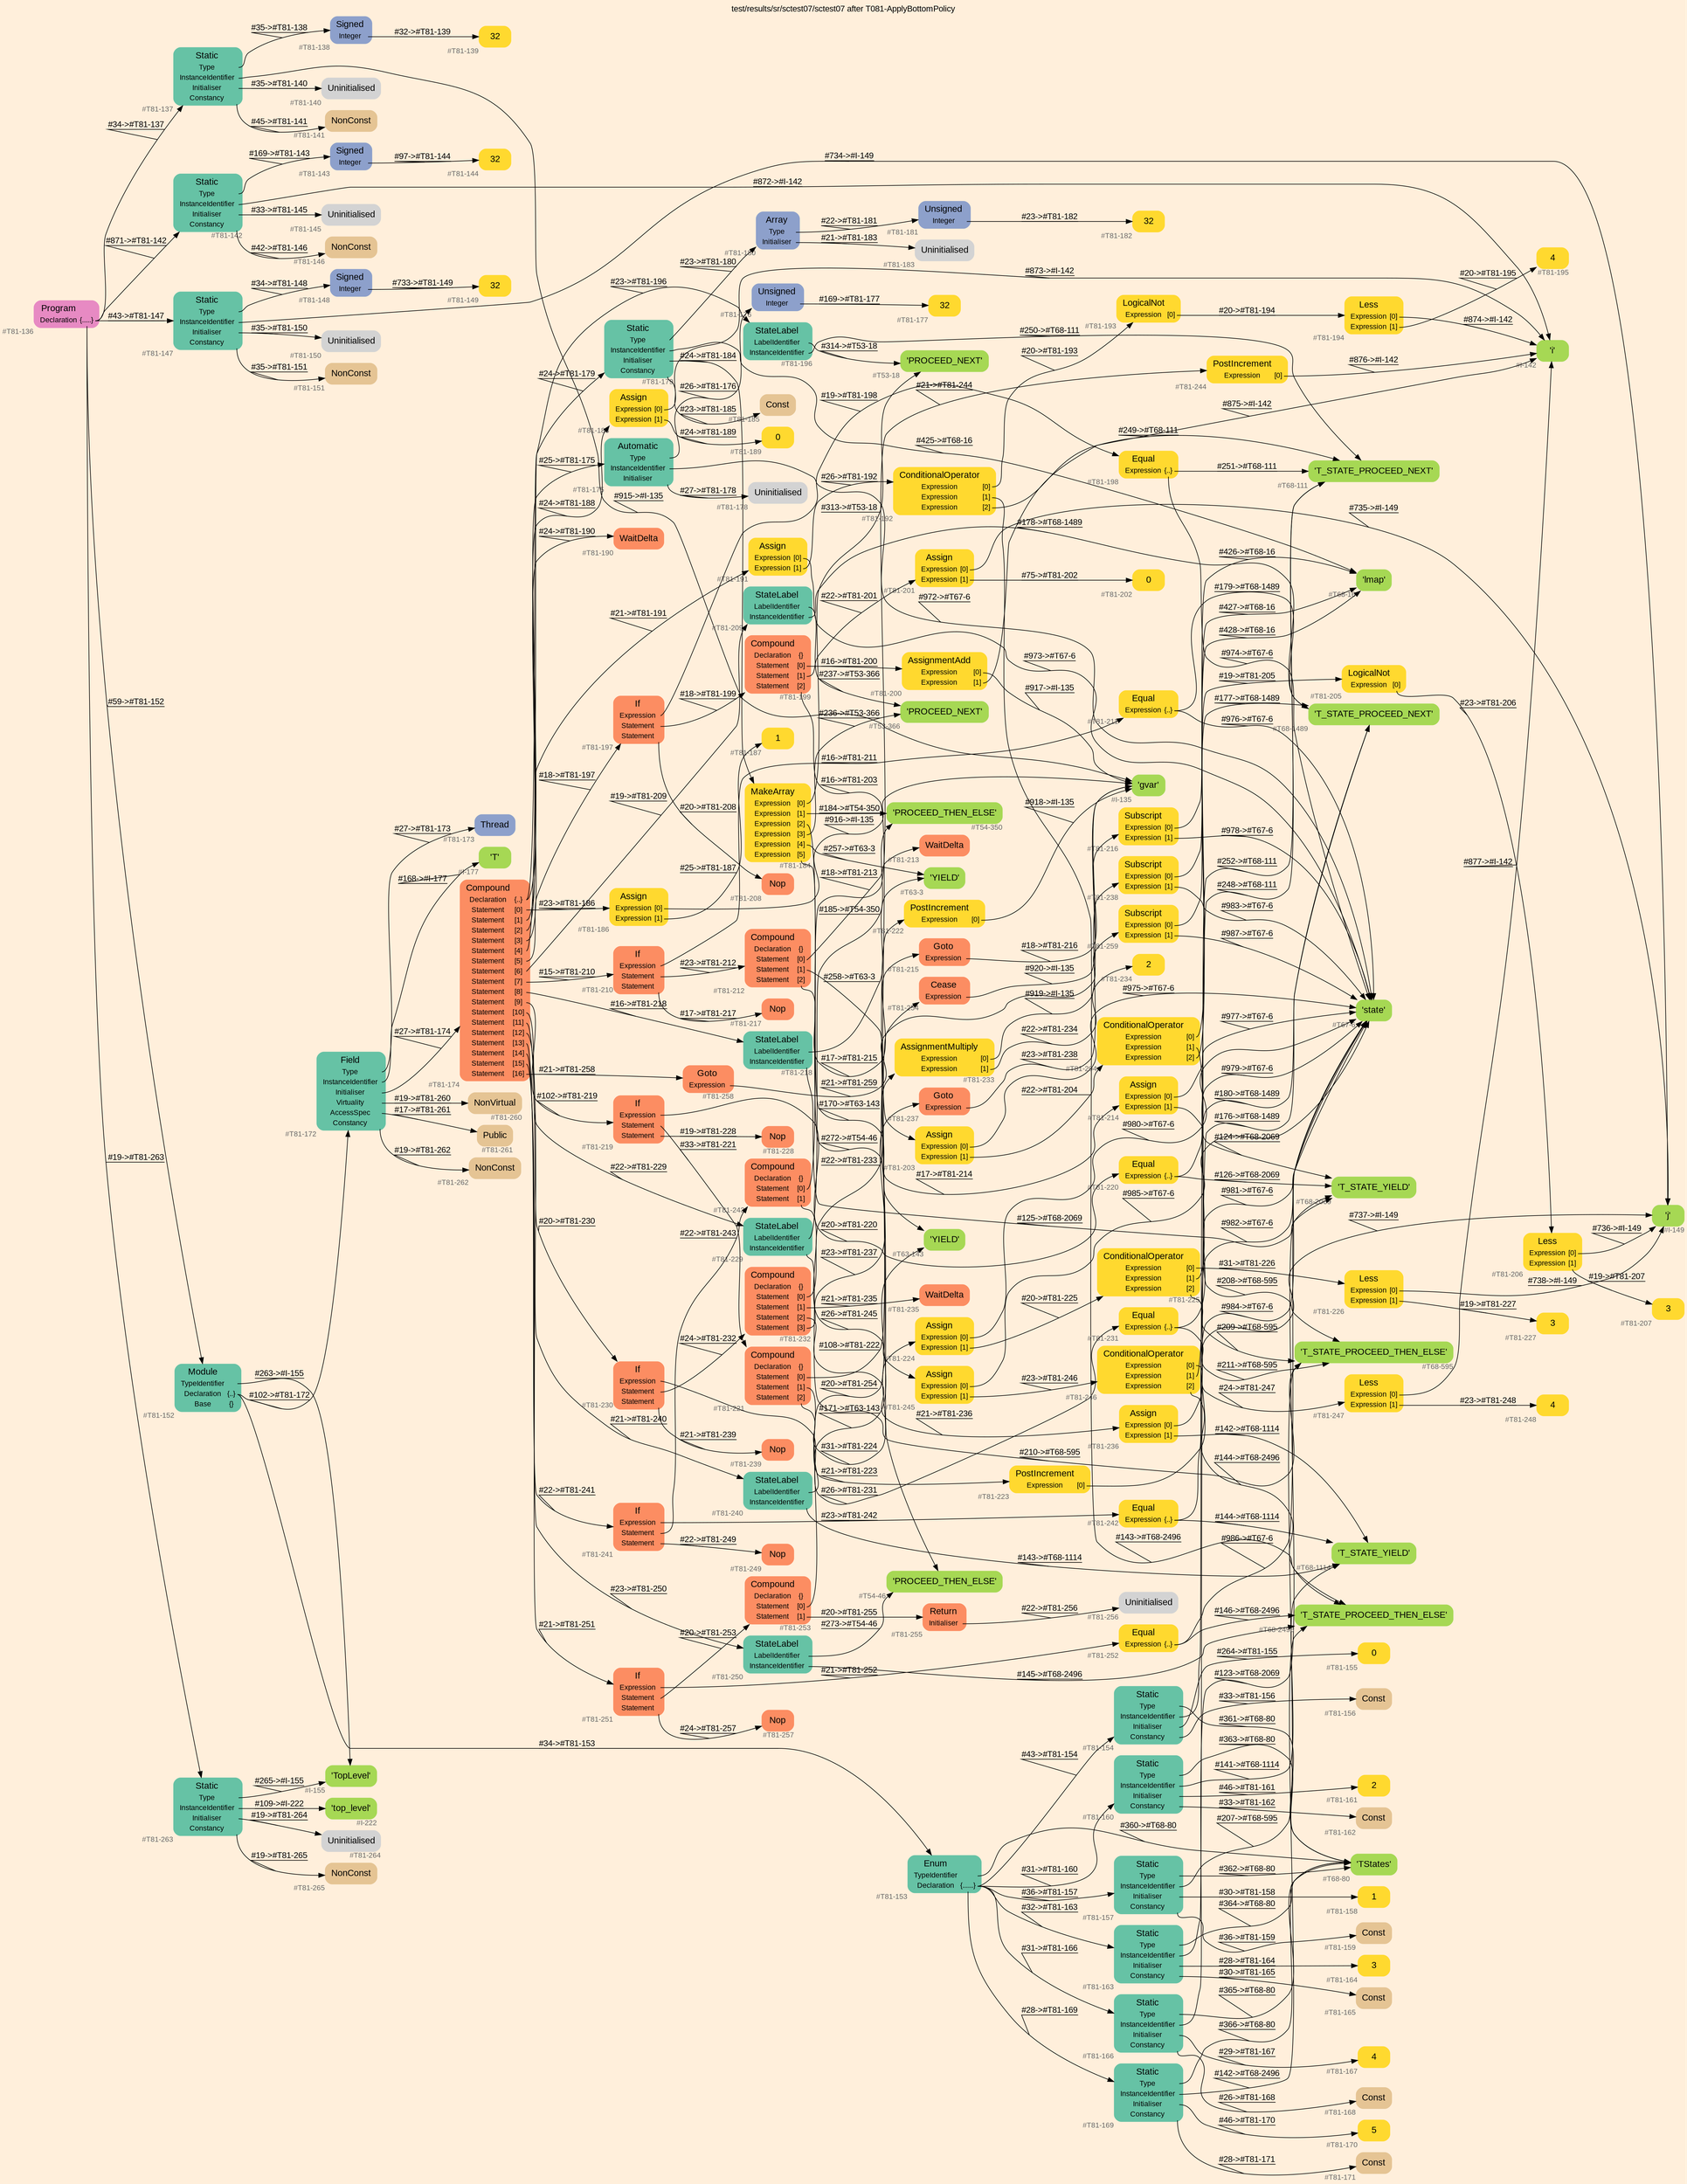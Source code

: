 digraph "test/results/sr/sctest07/sctest07 after T081-ApplyBottomPolicy" {
label = "test/results/sr/sctest07/sctest07 after T081-ApplyBottomPolicy"
labelloc = t
graph [
    rankdir = "LR"
    ranksep = 0.3
    bgcolor = antiquewhite1
    color = black
    fontcolor = black
    fontname = "Arial"
];
node [
    fontname = "Arial"
];
edge [
    fontname = "Arial"
];

// -------------------- node figure --------------------
// -------- block #T81-136 ----------
"#T81-136" [
    fillcolor = "/set28/4"
    xlabel = "#T81-136"
    fontsize = "12"
    fontcolor = grey40
    shape = "plaintext"
    label = <<TABLE BORDER="0" CELLBORDER="0" CELLSPACING="0">
     <TR><TD><FONT COLOR="black" POINT-SIZE="15">Program</FONT></TD></TR>
     <TR><TD><FONT COLOR="black" POINT-SIZE="12">Declaration</FONT></TD><TD PORT="port0"><FONT COLOR="black" POINT-SIZE="12">{.....}</FONT></TD></TR>
    </TABLE>>
    style = "rounded,filled"
];

// -------- block #T81-137 ----------
"#T81-137" [
    fillcolor = "/set28/1"
    xlabel = "#T81-137"
    fontsize = "12"
    fontcolor = grey40
    shape = "plaintext"
    label = <<TABLE BORDER="0" CELLBORDER="0" CELLSPACING="0">
     <TR><TD><FONT COLOR="black" POINT-SIZE="15">Static</FONT></TD></TR>
     <TR><TD><FONT COLOR="black" POINT-SIZE="12">Type</FONT></TD><TD PORT="port0"></TD></TR>
     <TR><TD><FONT COLOR="black" POINT-SIZE="12">InstanceIdentifier</FONT></TD><TD PORT="port1"></TD></TR>
     <TR><TD><FONT COLOR="black" POINT-SIZE="12">Initialiser</FONT></TD><TD PORT="port2"></TD></TR>
     <TR><TD><FONT COLOR="black" POINT-SIZE="12">Constancy</FONT></TD><TD PORT="port3"></TD></TR>
    </TABLE>>
    style = "rounded,filled"
];

// -------- block #T81-138 ----------
"#T81-138" [
    fillcolor = "/set28/3"
    xlabel = "#T81-138"
    fontsize = "12"
    fontcolor = grey40
    shape = "plaintext"
    label = <<TABLE BORDER="0" CELLBORDER="0" CELLSPACING="0">
     <TR><TD><FONT COLOR="black" POINT-SIZE="15">Signed</FONT></TD></TR>
     <TR><TD><FONT COLOR="black" POINT-SIZE="12">Integer</FONT></TD><TD PORT="port0"></TD></TR>
    </TABLE>>
    style = "rounded,filled"
];

// -------- block #T81-139 ----------
"#T81-139" [
    fillcolor = "/set28/6"
    xlabel = "#T81-139"
    fontsize = "12"
    fontcolor = grey40
    shape = "plaintext"
    label = <<TABLE BORDER="0" CELLBORDER="0" CELLSPACING="0">
     <TR><TD><FONT COLOR="black" POINT-SIZE="15">32</FONT></TD></TR>
    </TABLE>>
    style = "rounded,filled"
];

// -------- block #I-135 ----------
"#I-135" [
    fillcolor = "/set28/5"
    xlabel = "#I-135"
    fontsize = "12"
    fontcolor = grey40
    shape = "plaintext"
    label = <<TABLE BORDER="0" CELLBORDER="0" CELLSPACING="0">
     <TR><TD><FONT COLOR="black" POINT-SIZE="15">'gvar'</FONT></TD></TR>
    </TABLE>>
    style = "rounded,filled"
];

// -------- block #T81-140 ----------
"#T81-140" [
    xlabel = "#T81-140"
    fontsize = "12"
    fontcolor = grey40
    shape = "plaintext"
    label = <<TABLE BORDER="0" CELLBORDER="0" CELLSPACING="0">
     <TR><TD><FONT COLOR="black" POINT-SIZE="15">Uninitialised</FONT></TD></TR>
    </TABLE>>
    style = "rounded,filled"
];

// -------- block #T81-141 ----------
"#T81-141" [
    fillcolor = "/set28/7"
    xlabel = "#T81-141"
    fontsize = "12"
    fontcolor = grey40
    shape = "plaintext"
    label = <<TABLE BORDER="0" CELLBORDER="0" CELLSPACING="0">
     <TR><TD><FONT COLOR="black" POINT-SIZE="15">NonConst</FONT></TD></TR>
    </TABLE>>
    style = "rounded,filled"
];

// -------- block #T81-142 ----------
"#T81-142" [
    fillcolor = "/set28/1"
    xlabel = "#T81-142"
    fontsize = "12"
    fontcolor = grey40
    shape = "plaintext"
    label = <<TABLE BORDER="0" CELLBORDER="0" CELLSPACING="0">
     <TR><TD><FONT COLOR="black" POINT-SIZE="15">Static</FONT></TD></TR>
     <TR><TD><FONT COLOR="black" POINT-SIZE="12">Type</FONT></TD><TD PORT="port0"></TD></TR>
     <TR><TD><FONT COLOR="black" POINT-SIZE="12">InstanceIdentifier</FONT></TD><TD PORT="port1"></TD></TR>
     <TR><TD><FONT COLOR="black" POINT-SIZE="12">Initialiser</FONT></TD><TD PORT="port2"></TD></TR>
     <TR><TD><FONT COLOR="black" POINT-SIZE="12">Constancy</FONT></TD><TD PORT="port3"></TD></TR>
    </TABLE>>
    style = "rounded,filled"
];

// -------- block #T81-143 ----------
"#T81-143" [
    fillcolor = "/set28/3"
    xlabel = "#T81-143"
    fontsize = "12"
    fontcolor = grey40
    shape = "plaintext"
    label = <<TABLE BORDER="0" CELLBORDER="0" CELLSPACING="0">
     <TR><TD><FONT COLOR="black" POINT-SIZE="15">Signed</FONT></TD></TR>
     <TR><TD><FONT COLOR="black" POINT-SIZE="12">Integer</FONT></TD><TD PORT="port0"></TD></TR>
    </TABLE>>
    style = "rounded,filled"
];

// -------- block #T81-144 ----------
"#T81-144" [
    fillcolor = "/set28/6"
    xlabel = "#T81-144"
    fontsize = "12"
    fontcolor = grey40
    shape = "plaintext"
    label = <<TABLE BORDER="0" CELLBORDER="0" CELLSPACING="0">
     <TR><TD><FONT COLOR="black" POINT-SIZE="15">32</FONT></TD></TR>
    </TABLE>>
    style = "rounded,filled"
];

// -------- block #I-142 ----------
"#I-142" [
    fillcolor = "/set28/5"
    xlabel = "#I-142"
    fontsize = "12"
    fontcolor = grey40
    shape = "plaintext"
    label = <<TABLE BORDER="0" CELLBORDER="0" CELLSPACING="0">
     <TR><TD><FONT COLOR="black" POINT-SIZE="15">'i'</FONT></TD></TR>
    </TABLE>>
    style = "rounded,filled"
];

// -------- block #T81-145 ----------
"#T81-145" [
    xlabel = "#T81-145"
    fontsize = "12"
    fontcolor = grey40
    shape = "plaintext"
    label = <<TABLE BORDER="0" CELLBORDER="0" CELLSPACING="0">
     <TR><TD><FONT COLOR="black" POINT-SIZE="15">Uninitialised</FONT></TD></TR>
    </TABLE>>
    style = "rounded,filled"
];

// -------- block #T81-146 ----------
"#T81-146" [
    fillcolor = "/set28/7"
    xlabel = "#T81-146"
    fontsize = "12"
    fontcolor = grey40
    shape = "plaintext"
    label = <<TABLE BORDER="0" CELLBORDER="0" CELLSPACING="0">
     <TR><TD><FONT COLOR="black" POINT-SIZE="15">NonConst</FONT></TD></TR>
    </TABLE>>
    style = "rounded,filled"
];

// -------- block #T81-147 ----------
"#T81-147" [
    fillcolor = "/set28/1"
    xlabel = "#T81-147"
    fontsize = "12"
    fontcolor = grey40
    shape = "plaintext"
    label = <<TABLE BORDER="0" CELLBORDER="0" CELLSPACING="0">
     <TR><TD><FONT COLOR="black" POINT-SIZE="15">Static</FONT></TD></TR>
     <TR><TD><FONT COLOR="black" POINT-SIZE="12">Type</FONT></TD><TD PORT="port0"></TD></TR>
     <TR><TD><FONT COLOR="black" POINT-SIZE="12">InstanceIdentifier</FONT></TD><TD PORT="port1"></TD></TR>
     <TR><TD><FONT COLOR="black" POINT-SIZE="12">Initialiser</FONT></TD><TD PORT="port2"></TD></TR>
     <TR><TD><FONT COLOR="black" POINT-SIZE="12">Constancy</FONT></TD><TD PORT="port3"></TD></TR>
    </TABLE>>
    style = "rounded,filled"
];

// -------- block #T81-148 ----------
"#T81-148" [
    fillcolor = "/set28/3"
    xlabel = "#T81-148"
    fontsize = "12"
    fontcolor = grey40
    shape = "plaintext"
    label = <<TABLE BORDER="0" CELLBORDER="0" CELLSPACING="0">
     <TR><TD><FONT COLOR="black" POINT-SIZE="15">Signed</FONT></TD></TR>
     <TR><TD><FONT COLOR="black" POINT-SIZE="12">Integer</FONT></TD><TD PORT="port0"></TD></TR>
    </TABLE>>
    style = "rounded,filled"
];

// -------- block #T81-149 ----------
"#T81-149" [
    fillcolor = "/set28/6"
    xlabel = "#T81-149"
    fontsize = "12"
    fontcolor = grey40
    shape = "plaintext"
    label = <<TABLE BORDER="0" CELLBORDER="0" CELLSPACING="0">
     <TR><TD><FONT COLOR="black" POINT-SIZE="15">32</FONT></TD></TR>
    </TABLE>>
    style = "rounded,filled"
];

// -------- block #I-149 ----------
"#I-149" [
    fillcolor = "/set28/5"
    xlabel = "#I-149"
    fontsize = "12"
    fontcolor = grey40
    shape = "plaintext"
    label = <<TABLE BORDER="0" CELLBORDER="0" CELLSPACING="0">
     <TR><TD><FONT COLOR="black" POINT-SIZE="15">'j'</FONT></TD></TR>
    </TABLE>>
    style = "rounded,filled"
];

// -------- block #T81-150 ----------
"#T81-150" [
    xlabel = "#T81-150"
    fontsize = "12"
    fontcolor = grey40
    shape = "plaintext"
    label = <<TABLE BORDER="0" CELLBORDER="0" CELLSPACING="0">
     <TR><TD><FONT COLOR="black" POINT-SIZE="15">Uninitialised</FONT></TD></TR>
    </TABLE>>
    style = "rounded,filled"
];

// -------- block #T81-151 ----------
"#T81-151" [
    fillcolor = "/set28/7"
    xlabel = "#T81-151"
    fontsize = "12"
    fontcolor = grey40
    shape = "plaintext"
    label = <<TABLE BORDER="0" CELLBORDER="0" CELLSPACING="0">
     <TR><TD><FONT COLOR="black" POINT-SIZE="15">NonConst</FONT></TD></TR>
    </TABLE>>
    style = "rounded,filled"
];

// -------- block #T81-152 ----------
"#T81-152" [
    fillcolor = "/set28/1"
    xlabel = "#T81-152"
    fontsize = "12"
    fontcolor = grey40
    shape = "plaintext"
    label = <<TABLE BORDER="0" CELLBORDER="0" CELLSPACING="0">
     <TR><TD><FONT COLOR="black" POINT-SIZE="15">Module</FONT></TD></TR>
     <TR><TD><FONT COLOR="black" POINT-SIZE="12">TypeIdentifier</FONT></TD><TD PORT="port0"></TD></TR>
     <TR><TD><FONT COLOR="black" POINT-SIZE="12">Declaration</FONT></TD><TD PORT="port1"><FONT COLOR="black" POINT-SIZE="12">{..}</FONT></TD></TR>
     <TR><TD><FONT COLOR="black" POINT-SIZE="12">Base</FONT></TD><TD PORT="port2"><FONT COLOR="black" POINT-SIZE="12">{}</FONT></TD></TR>
    </TABLE>>
    style = "rounded,filled"
];

// -------- block #I-155 ----------
"#I-155" [
    fillcolor = "/set28/5"
    xlabel = "#I-155"
    fontsize = "12"
    fontcolor = grey40
    shape = "plaintext"
    label = <<TABLE BORDER="0" CELLBORDER="0" CELLSPACING="0">
     <TR><TD><FONT COLOR="black" POINT-SIZE="15">'TopLevel'</FONT></TD></TR>
    </TABLE>>
    style = "rounded,filled"
];

// -------- block #T81-153 ----------
"#T81-153" [
    fillcolor = "/set28/1"
    xlabel = "#T81-153"
    fontsize = "12"
    fontcolor = grey40
    shape = "plaintext"
    label = <<TABLE BORDER="0" CELLBORDER="0" CELLSPACING="0">
     <TR><TD><FONT COLOR="black" POINT-SIZE="15">Enum</FONT></TD></TR>
     <TR><TD><FONT COLOR="black" POINT-SIZE="12">TypeIdentifier</FONT></TD><TD PORT="port0"></TD></TR>
     <TR><TD><FONT COLOR="black" POINT-SIZE="12">Declaration</FONT></TD><TD PORT="port1"><FONT COLOR="black" POINT-SIZE="12">{......}</FONT></TD></TR>
    </TABLE>>
    style = "rounded,filled"
];

// -------- block #T68-80 ----------
"#T68-80" [
    fillcolor = "/set28/5"
    xlabel = "#T68-80"
    fontsize = "12"
    fontcolor = grey40
    shape = "plaintext"
    label = <<TABLE BORDER="0" CELLBORDER="0" CELLSPACING="0">
     <TR><TD><FONT COLOR="black" POINT-SIZE="15">'TStates'</FONT></TD></TR>
    </TABLE>>
    style = "rounded,filled"
];

// -------- block #T81-154 ----------
"#T81-154" [
    fillcolor = "/set28/1"
    xlabel = "#T81-154"
    fontsize = "12"
    fontcolor = grey40
    shape = "plaintext"
    label = <<TABLE BORDER="0" CELLBORDER="0" CELLSPACING="0">
     <TR><TD><FONT COLOR="black" POINT-SIZE="15">Static</FONT></TD></TR>
     <TR><TD><FONT COLOR="black" POINT-SIZE="12">Type</FONT></TD><TD PORT="port0"></TD></TR>
     <TR><TD><FONT COLOR="black" POINT-SIZE="12">InstanceIdentifier</FONT></TD><TD PORT="port1"></TD></TR>
     <TR><TD><FONT COLOR="black" POINT-SIZE="12">Initialiser</FONT></TD><TD PORT="port2"></TD></TR>
     <TR><TD><FONT COLOR="black" POINT-SIZE="12">Constancy</FONT></TD><TD PORT="port3"></TD></TR>
    </TABLE>>
    style = "rounded,filled"
];

// -------- block #T68-111 ----------
"#T68-111" [
    fillcolor = "/set28/5"
    xlabel = "#T68-111"
    fontsize = "12"
    fontcolor = grey40
    shape = "plaintext"
    label = <<TABLE BORDER="0" CELLBORDER="0" CELLSPACING="0">
     <TR><TD><FONT COLOR="black" POINT-SIZE="15">'T_STATE_PROCEED_NEXT'</FONT></TD></TR>
    </TABLE>>
    style = "rounded,filled"
];

// -------- block #T81-155 ----------
"#T81-155" [
    fillcolor = "/set28/6"
    xlabel = "#T81-155"
    fontsize = "12"
    fontcolor = grey40
    shape = "plaintext"
    label = <<TABLE BORDER="0" CELLBORDER="0" CELLSPACING="0">
     <TR><TD><FONT COLOR="black" POINT-SIZE="15">0</FONT></TD></TR>
    </TABLE>>
    style = "rounded,filled"
];

// -------- block #T81-156 ----------
"#T81-156" [
    fillcolor = "/set28/7"
    xlabel = "#T81-156"
    fontsize = "12"
    fontcolor = grey40
    shape = "plaintext"
    label = <<TABLE BORDER="0" CELLBORDER="0" CELLSPACING="0">
     <TR><TD><FONT COLOR="black" POINT-SIZE="15">Const</FONT></TD></TR>
    </TABLE>>
    style = "rounded,filled"
];

// -------- block #T81-157 ----------
"#T81-157" [
    fillcolor = "/set28/1"
    xlabel = "#T81-157"
    fontsize = "12"
    fontcolor = grey40
    shape = "plaintext"
    label = <<TABLE BORDER="0" CELLBORDER="0" CELLSPACING="0">
     <TR><TD><FONT COLOR="black" POINT-SIZE="15">Static</FONT></TD></TR>
     <TR><TD><FONT COLOR="black" POINT-SIZE="12">Type</FONT></TD><TD PORT="port0"></TD></TR>
     <TR><TD><FONT COLOR="black" POINT-SIZE="12">InstanceIdentifier</FONT></TD><TD PORT="port1"></TD></TR>
     <TR><TD><FONT COLOR="black" POINT-SIZE="12">Initialiser</FONT></TD><TD PORT="port2"></TD></TR>
     <TR><TD><FONT COLOR="black" POINT-SIZE="12">Constancy</FONT></TD><TD PORT="port3"></TD></TR>
    </TABLE>>
    style = "rounded,filled"
];

// -------- block #T68-595 ----------
"#T68-595" [
    fillcolor = "/set28/5"
    xlabel = "#T68-595"
    fontsize = "12"
    fontcolor = grey40
    shape = "plaintext"
    label = <<TABLE BORDER="0" CELLBORDER="0" CELLSPACING="0">
     <TR><TD><FONT COLOR="black" POINT-SIZE="15">'T_STATE_PROCEED_THEN_ELSE'</FONT></TD></TR>
    </TABLE>>
    style = "rounded,filled"
];

// -------- block #T81-158 ----------
"#T81-158" [
    fillcolor = "/set28/6"
    xlabel = "#T81-158"
    fontsize = "12"
    fontcolor = grey40
    shape = "plaintext"
    label = <<TABLE BORDER="0" CELLBORDER="0" CELLSPACING="0">
     <TR><TD><FONT COLOR="black" POINT-SIZE="15">1</FONT></TD></TR>
    </TABLE>>
    style = "rounded,filled"
];

// -------- block #T81-159 ----------
"#T81-159" [
    fillcolor = "/set28/7"
    xlabel = "#T81-159"
    fontsize = "12"
    fontcolor = grey40
    shape = "plaintext"
    label = <<TABLE BORDER="0" CELLBORDER="0" CELLSPACING="0">
     <TR><TD><FONT COLOR="black" POINT-SIZE="15">Const</FONT></TD></TR>
    </TABLE>>
    style = "rounded,filled"
];

// -------- block #T81-160 ----------
"#T81-160" [
    fillcolor = "/set28/1"
    xlabel = "#T81-160"
    fontsize = "12"
    fontcolor = grey40
    shape = "plaintext"
    label = <<TABLE BORDER="0" CELLBORDER="0" CELLSPACING="0">
     <TR><TD><FONT COLOR="black" POINT-SIZE="15">Static</FONT></TD></TR>
     <TR><TD><FONT COLOR="black" POINT-SIZE="12">Type</FONT></TD><TD PORT="port0"></TD></TR>
     <TR><TD><FONT COLOR="black" POINT-SIZE="12">InstanceIdentifier</FONT></TD><TD PORT="port1"></TD></TR>
     <TR><TD><FONT COLOR="black" POINT-SIZE="12">Initialiser</FONT></TD><TD PORT="port2"></TD></TR>
     <TR><TD><FONT COLOR="black" POINT-SIZE="12">Constancy</FONT></TD><TD PORT="port3"></TD></TR>
    </TABLE>>
    style = "rounded,filled"
];

// -------- block #T68-1114 ----------
"#T68-1114" [
    fillcolor = "/set28/5"
    xlabel = "#T68-1114"
    fontsize = "12"
    fontcolor = grey40
    shape = "plaintext"
    label = <<TABLE BORDER="0" CELLBORDER="0" CELLSPACING="0">
     <TR><TD><FONT COLOR="black" POINT-SIZE="15">'T_STATE_YIELD'</FONT></TD></TR>
    </TABLE>>
    style = "rounded,filled"
];

// -------- block #T81-161 ----------
"#T81-161" [
    fillcolor = "/set28/6"
    xlabel = "#T81-161"
    fontsize = "12"
    fontcolor = grey40
    shape = "plaintext"
    label = <<TABLE BORDER="0" CELLBORDER="0" CELLSPACING="0">
     <TR><TD><FONT COLOR="black" POINT-SIZE="15">2</FONT></TD></TR>
    </TABLE>>
    style = "rounded,filled"
];

// -------- block #T81-162 ----------
"#T81-162" [
    fillcolor = "/set28/7"
    xlabel = "#T81-162"
    fontsize = "12"
    fontcolor = grey40
    shape = "plaintext"
    label = <<TABLE BORDER="0" CELLBORDER="0" CELLSPACING="0">
     <TR><TD><FONT COLOR="black" POINT-SIZE="15">Const</FONT></TD></TR>
    </TABLE>>
    style = "rounded,filled"
];

// -------- block #T81-163 ----------
"#T81-163" [
    fillcolor = "/set28/1"
    xlabel = "#T81-163"
    fontsize = "12"
    fontcolor = grey40
    shape = "plaintext"
    label = <<TABLE BORDER="0" CELLBORDER="0" CELLSPACING="0">
     <TR><TD><FONT COLOR="black" POINT-SIZE="15">Static</FONT></TD></TR>
     <TR><TD><FONT COLOR="black" POINT-SIZE="12">Type</FONT></TD><TD PORT="port0"></TD></TR>
     <TR><TD><FONT COLOR="black" POINT-SIZE="12">InstanceIdentifier</FONT></TD><TD PORT="port1"></TD></TR>
     <TR><TD><FONT COLOR="black" POINT-SIZE="12">Initialiser</FONT></TD><TD PORT="port2"></TD></TR>
     <TR><TD><FONT COLOR="black" POINT-SIZE="12">Constancy</FONT></TD><TD PORT="port3"></TD></TR>
    </TABLE>>
    style = "rounded,filled"
];

// -------- block #T68-1489 ----------
"#T68-1489" [
    fillcolor = "/set28/5"
    xlabel = "#T68-1489"
    fontsize = "12"
    fontcolor = grey40
    shape = "plaintext"
    label = <<TABLE BORDER="0" CELLBORDER="0" CELLSPACING="0">
     <TR><TD><FONT COLOR="black" POINT-SIZE="15">'T_STATE_PROCEED_NEXT'</FONT></TD></TR>
    </TABLE>>
    style = "rounded,filled"
];

// -------- block #T81-164 ----------
"#T81-164" [
    fillcolor = "/set28/6"
    xlabel = "#T81-164"
    fontsize = "12"
    fontcolor = grey40
    shape = "plaintext"
    label = <<TABLE BORDER="0" CELLBORDER="0" CELLSPACING="0">
     <TR><TD><FONT COLOR="black" POINT-SIZE="15">3</FONT></TD></TR>
    </TABLE>>
    style = "rounded,filled"
];

// -------- block #T81-165 ----------
"#T81-165" [
    fillcolor = "/set28/7"
    xlabel = "#T81-165"
    fontsize = "12"
    fontcolor = grey40
    shape = "plaintext"
    label = <<TABLE BORDER="0" CELLBORDER="0" CELLSPACING="0">
     <TR><TD><FONT COLOR="black" POINT-SIZE="15">Const</FONT></TD></TR>
    </TABLE>>
    style = "rounded,filled"
];

// -------- block #T81-166 ----------
"#T81-166" [
    fillcolor = "/set28/1"
    xlabel = "#T81-166"
    fontsize = "12"
    fontcolor = grey40
    shape = "plaintext"
    label = <<TABLE BORDER="0" CELLBORDER="0" CELLSPACING="0">
     <TR><TD><FONT COLOR="black" POINT-SIZE="15">Static</FONT></TD></TR>
     <TR><TD><FONT COLOR="black" POINT-SIZE="12">Type</FONT></TD><TD PORT="port0"></TD></TR>
     <TR><TD><FONT COLOR="black" POINT-SIZE="12">InstanceIdentifier</FONT></TD><TD PORT="port1"></TD></TR>
     <TR><TD><FONT COLOR="black" POINT-SIZE="12">Initialiser</FONT></TD><TD PORT="port2"></TD></TR>
     <TR><TD><FONT COLOR="black" POINT-SIZE="12">Constancy</FONT></TD><TD PORT="port3"></TD></TR>
    </TABLE>>
    style = "rounded,filled"
];

// -------- block #T68-2069 ----------
"#T68-2069" [
    fillcolor = "/set28/5"
    xlabel = "#T68-2069"
    fontsize = "12"
    fontcolor = grey40
    shape = "plaintext"
    label = <<TABLE BORDER="0" CELLBORDER="0" CELLSPACING="0">
     <TR><TD><FONT COLOR="black" POINT-SIZE="15">'T_STATE_YIELD'</FONT></TD></TR>
    </TABLE>>
    style = "rounded,filled"
];

// -------- block #T81-167 ----------
"#T81-167" [
    fillcolor = "/set28/6"
    xlabel = "#T81-167"
    fontsize = "12"
    fontcolor = grey40
    shape = "plaintext"
    label = <<TABLE BORDER="0" CELLBORDER="0" CELLSPACING="0">
     <TR><TD><FONT COLOR="black" POINT-SIZE="15">4</FONT></TD></TR>
    </TABLE>>
    style = "rounded,filled"
];

// -------- block #T81-168 ----------
"#T81-168" [
    fillcolor = "/set28/7"
    xlabel = "#T81-168"
    fontsize = "12"
    fontcolor = grey40
    shape = "plaintext"
    label = <<TABLE BORDER="0" CELLBORDER="0" CELLSPACING="0">
     <TR><TD><FONT COLOR="black" POINT-SIZE="15">Const</FONT></TD></TR>
    </TABLE>>
    style = "rounded,filled"
];

// -------- block #T81-169 ----------
"#T81-169" [
    fillcolor = "/set28/1"
    xlabel = "#T81-169"
    fontsize = "12"
    fontcolor = grey40
    shape = "plaintext"
    label = <<TABLE BORDER="0" CELLBORDER="0" CELLSPACING="0">
     <TR><TD><FONT COLOR="black" POINT-SIZE="15">Static</FONT></TD></TR>
     <TR><TD><FONT COLOR="black" POINT-SIZE="12">Type</FONT></TD><TD PORT="port0"></TD></TR>
     <TR><TD><FONT COLOR="black" POINT-SIZE="12">InstanceIdentifier</FONT></TD><TD PORT="port1"></TD></TR>
     <TR><TD><FONT COLOR="black" POINT-SIZE="12">Initialiser</FONT></TD><TD PORT="port2"></TD></TR>
     <TR><TD><FONT COLOR="black" POINT-SIZE="12">Constancy</FONT></TD><TD PORT="port3"></TD></TR>
    </TABLE>>
    style = "rounded,filled"
];

// -------- block #T68-2496 ----------
"#T68-2496" [
    fillcolor = "/set28/5"
    xlabel = "#T68-2496"
    fontsize = "12"
    fontcolor = grey40
    shape = "plaintext"
    label = <<TABLE BORDER="0" CELLBORDER="0" CELLSPACING="0">
     <TR><TD><FONT COLOR="black" POINT-SIZE="15">'T_STATE_PROCEED_THEN_ELSE'</FONT></TD></TR>
    </TABLE>>
    style = "rounded,filled"
];

// -------- block #T81-170 ----------
"#T81-170" [
    fillcolor = "/set28/6"
    xlabel = "#T81-170"
    fontsize = "12"
    fontcolor = grey40
    shape = "plaintext"
    label = <<TABLE BORDER="0" CELLBORDER="0" CELLSPACING="0">
     <TR><TD><FONT COLOR="black" POINT-SIZE="15">5</FONT></TD></TR>
    </TABLE>>
    style = "rounded,filled"
];

// -------- block #T81-171 ----------
"#T81-171" [
    fillcolor = "/set28/7"
    xlabel = "#T81-171"
    fontsize = "12"
    fontcolor = grey40
    shape = "plaintext"
    label = <<TABLE BORDER="0" CELLBORDER="0" CELLSPACING="0">
     <TR><TD><FONT COLOR="black" POINT-SIZE="15">Const</FONT></TD></TR>
    </TABLE>>
    style = "rounded,filled"
];

// -------- block #T81-172 ----------
"#T81-172" [
    fillcolor = "/set28/1"
    xlabel = "#T81-172"
    fontsize = "12"
    fontcolor = grey40
    shape = "plaintext"
    label = <<TABLE BORDER="0" CELLBORDER="0" CELLSPACING="0">
     <TR><TD><FONT COLOR="black" POINT-SIZE="15">Field</FONT></TD></TR>
     <TR><TD><FONT COLOR="black" POINT-SIZE="12">Type</FONT></TD><TD PORT="port0"></TD></TR>
     <TR><TD><FONT COLOR="black" POINT-SIZE="12">InstanceIdentifier</FONT></TD><TD PORT="port1"></TD></TR>
     <TR><TD><FONT COLOR="black" POINT-SIZE="12">Initialiser</FONT></TD><TD PORT="port2"></TD></TR>
     <TR><TD><FONT COLOR="black" POINT-SIZE="12">Virtuality</FONT></TD><TD PORT="port3"></TD></TR>
     <TR><TD><FONT COLOR="black" POINT-SIZE="12">AccessSpec</FONT></TD><TD PORT="port4"></TD></TR>
     <TR><TD><FONT COLOR="black" POINT-SIZE="12">Constancy</FONT></TD><TD PORT="port5"></TD></TR>
    </TABLE>>
    style = "rounded,filled"
];

// -------- block #T81-173 ----------
"#T81-173" [
    fillcolor = "/set28/3"
    xlabel = "#T81-173"
    fontsize = "12"
    fontcolor = grey40
    shape = "plaintext"
    label = <<TABLE BORDER="0" CELLBORDER="0" CELLSPACING="0">
     <TR><TD><FONT COLOR="black" POINT-SIZE="15">Thread</FONT></TD></TR>
    </TABLE>>
    style = "rounded,filled"
];

// -------- block #I-177 ----------
"#I-177" [
    fillcolor = "/set28/5"
    xlabel = "#I-177"
    fontsize = "12"
    fontcolor = grey40
    shape = "plaintext"
    label = <<TABLE BORDER="0" CELLBORDER="0" CELLSPACING="0">
     <TR><TD><FONT COLOR="black" POINT-SIZE="15">'T'</FONT></TD></TR>
    </TABLE>>
    style = "rounded,filled"
];

// -------- block #T81-174 ----------
"#T81-174" [
    fillcolor = "/set28/2"
    xlabel = "#T81-174"
    fontsize = "12"
    fontcolor = grey40
    shape = "plaintext"
    label = <<TABLE BORDER="0" CELLBORDER="0" CELLSPACING="0">
     <TR><TD><FONT COLOR="black" POINT-SIZE="15">Compound</FONT></TD></TR>
     <TR><TD><FONT COLOR="black" POINT-SIZE="12">Declaration</FONT></TD><TD PORT="port0"><FONT COLOR="black" POINT-SIZE="12">{..}</FONT></TD></TR>
     <TR><TD><FONT COLOR="black" POINT-SIZE="12">Statement</FONT></TD><TD PORT="port1"><FONT COLOR="black" POINT-SIZE="12">[0]</FONT></TD></TR>
     <TR><TD><FONT COLOR="black" POINT-SIZE="12">Statement</FONT></TD><TD PORT="port2"><FONT COLOR="black" POINT-SIZE="12">[1]</FONT></TD></TR>
     <TR><TD><FONT COLOR="black" POINT-SIZE="12">Statement</FONT></TD><TD PORT="port3"><FONT COLOR="black" POINT-SIZE="12">[2]</FONT></TD></TR>
     <TR><TD><FONT COLOR="black" POINT-SIZE="12">Statement</FONT></TD><TD PORT="port4"><FONT COLOR="black" POINT-SIZE="12">[3]</FONT></TD></TR>
     <TR><TD><FONT COLOR="black" POINT-SIZE="12">Statement</FONT></TD><TD PORT="port5"><FONT COLOR="black" POINT-SIZE="12">[4]</FONT></TD></TR>
     <TR><TD><FONT COLOR="black" POINT-SIZE="12">Statement</FONT></TD><TD PORT="port6"><FONT COLOR="black" POINT-SIZE="12">[5]</FONT></TD></TR>
     <TR><TD><FONT COLOR="black" POINT-SIZE="12">Statement</FONT></TD><TD PORT="port7"><FONT COLOR="black" POINT-SIZE="12">[6]</FONT></TD></TR>
     <TR><TD><FONT COLOR="black" POINT-SIZE="12">Statement</FONT></TD><TD PORT="port8"><FONT COLOR="black" POINT-SIZE="12">[7]</FONT></TD></TR>
     <TR><TD><FONT COLOR="black" POINT-SIZE="12">Statement</FONT></TD><TD PORT="port9"><FONT COLOR="black" POINT-SIZE="12">[8]</FONT></TD></TR>
     <TR><TD><FONT COLOR="black" POINT-SIZE="12">Statement</FONT></TD><TD PORT="port10"><FONT COLOR="black" POINT-SIZE="12">[9]</FONT></TD></TR>
     <TR><TD><FONT COLOR="black" POINT-SIZE="12">Statement</FONT></TD><TD PORT="port11"><FONT COLOR="black" POINT-SIZE="12">[10]</FONT></TD></TR>
     <TR><TD><FONT COLOR="black" POINT-SIZE="12">Statement</FONT></TD><TD PORT="port12"><FONT COLOR="black" POINT-SIZE="12">[11]</FONT></TD></TR>
     <TR><TD><FONT COLOR="black" POINT-SIZE="12">Statement</FONT></TD><TD PORT="port13"><FONT COLOR="black" POINT-SIZE="12">[12]</FONT></TD></TR>
     <TR><TD><FONT COLOR="black" POINT-SIZE="12">Statement</FONT></TD><TD PORT="port14"><FONT COLOR="black" POINT-SIZE="12">[13]</FONT></TD></TR>
     <TR><TD><FONT COLOR="black" POINT-SIZE="12">Statement</FONT></TD><TD PORT="port15"><FONT COLOR="black" POINT-SIZE="12">[14]</FONT></TD></TR>
     <TR><TD><FONT COLOR="black" POINT-SIZE="12">Statement</FONT></TD><TD PORT="port16"><FONT COLOR="black" POINT-SIZE="12">[15]</FONT></TD></TR>
     <TR><TD><FONT COLOR="black" POINT-SIZE="12">Statement</FONT></TD><TD PORT="port17"><FONT COLOR="black" POINT-SIZE="12">[16]</FONT></TD></TR>
    </TABLE>>
    style = "rounded,filled"
];

// -------- block #T81-175 ----------
"#T81-175" [
    fillcolor = "/set28/1"
    xlabel = "#T81-175"
    fontsize = "12"
    fontcolor = grey40
    shape = "plaintext"
    label = <<TABLE BORDER="0" CELLBORDER="0" CELLSPACING="0">
     <TR><TD><FONT COLOR="black" POINT-SIZE="15">Automatic</FONT></TD></TR>
     <TR><TD><FONT COLOR="black" POINT-SIZE="12">Type</FONT></TD><TD PORT="port0"></TD></TR>
     <TR><TD><FONT COLOR="black" POINT-SIZE="12">InstanceIdentifier</FONT></TD><TD PORT="port1"></TD></TR>
     <TR><TD><FONT COLOR="black" POINT-SIZE="12">Initialiser</FONT></TD><TD PORT="port2"></TD></TR>
    </TABLE>>
    style = "rounded,filled"
];

// -------- block #T81-176 ----------
"#T81-176" [
    fillcolor = "/set28/3"
    xlabel = "#T81-176"
    fontsize = "12"
    fontcolor = grey40
    shape = "plaintext"
    label = <<TABLE BORDER="0" CELLBORDER="0" CELLSPACING="0">
     <TR><TD><FONT COLOR="black" POINT-SIZE="15">Unsigned</FONT></TD></TR>
     <TR><TD><FONT COLOR="black" POINT-SIZE="12">Integer</FONT></TD><TD PORT="port0"></TD></TR>
    </TABLE>>
    style = "rounded,filled"
];

// -------- block #T81-177 ----------
"#T81-177" [
    fillcolor = "/set28/6"
    xlabel = "#T81-177"
    fontsize = "12"
    fontcolor = grey40
    shape = "plaintext"
    label = <<TABLE BORDER="0" CELLBORDER="0" CELLSPACING="0">
     <TR><TD><FONT COLOR="black" POINT-SIZE="15">32</FONT></TD></TR>
    </TABLE>>
    style = "rounded,filled"
];

// -------- block #T67-6 ----------
"#T67-6" [
    fillcolor = "/set28/5"
    xlabel = "#T67-6"
    fontsize = "12"
    fontcolor = grey40
    shape = "plaintext"
    label = <<TABLE BORDER="0" CELLBORDER="0" CELLSPACING="0">
     <TR><TD><FONT COLOR="black" POINT-SIZE="15">'state'</FONT></TD></TR>
    </TABLE>>
    style = "rounded,filled"
];

// -------- block #T81-178 ----------
"#T81-178" [
    xlabel = "#T81-178"
    fontsize = "12"
    fontcolor = grey40
    shape = "plaintext"
    label = <<TABLE BORDER="0" CELLBORDER="0" CELLSPACING="0">
     <TR><TD><FONT COLOR="black" POINT-SIZE="15">Uninitialised</FONT></TD></TR>
    </TABLE>>
    style = "rounded,filled"
];

// -------- block #T81-179 ----------
"#T81-179" [
    fillcolor = "/set28/1"
    xlabel = "#T81-179"
    fontsize = "12"
    fontcolor = grey40
    shape = "plaintext"
    label = <<TABLE BORDER="0" CELLBORDER="0" CELLSPACING="0">
     <TR><TD><FONT COLOR="black" POINT-SIZE="15">Static</FONT></TD></TR>
     <TR><TD><FONT COLOR="black" POINT-SIZE="12">Type</FONT></TD><TD PORT="port0"></TD></TR>
     <TR><TD><FONT COLOR="black" POINT-SIZE="12">InstanceIdentifier</FONT></TD><TD PORT="port1"></TD></TR>
     <TR><TD><FONT COLOR="black" POINT-SIZE="12">Initialiser</FONT></TD><TD PORT="port2"></TD></TR>
     <TR><TD><FONT COLOR="black" POINT-SIZE="12">Constancy</FONT></TD><TD PORT="port3"></TD></TR>
    </TABLE>>
    style = "rounded,filled"
];

// -------- block #T81-180 ----------
"#T81-180" [
    fillcolor = "/set28/3"
    xlabel = "#T81-180"
    fontsize = "12"
    fontcolor = grey40
    shape = "plaintext"
    label = <<TABLE BORDER="0" CELLBORDER="0" CELLSPACING="0">
     <TR><TD><FONT COLOR="black" POINT-SIZE="15">Array</FONT></TD></TR>
     <TR><TD><FONT COLOR="black" POINT-SIZE="12">Type</FONT></TD><TD PORT="port0"></TD></TR>
     <TR><TD><FONT COLOR="black" POINT-SIZE="12">Initialiser</FONT></TD><TD PORT="port1"></TD></TR>
    </TABLE>>
    style = "rounded,filled"
];

// -------- block #T81-181 ----------
"#T81-181" [
    fillcolor = "/set28/3"
    xlabel = "#T81-181"
    fontsize = "12"
    fontcolor = grey40
    shape = "plaintext"
    label = <<TABLE BORDER="0" CELLBORDER="0" CELLSPACING="0">
     <TR><TD><FONT COLOR="black" POINT-SIZE="15">Unsigned</FONT></TD></TR>
     <TR><TD><FONT COLOR="black" POINT-SIZE="12">Integer</FONT></TD><TD PORT="port0"></TD></TR>
    </TABLE>>
    style = "rounded,filled"
];

// -------- block #T81-182 ----------
"#T81-182" [
    fillcolor = "/set28/6"
    xlabel = "#T81-182"
    fontsize = "12"
    fontcolor = grey40
    shape = "plaintext"
    label = <<TABLE BORDER="0" CELLBORDER="0" CELLSPACING="0">
     <TR><TD><FONT COLOR="black" POINT-SIZE="15">32</FONT></TD></TR>
    </TABLE>>
    style = "rounded,filled"
];

// -------- block #T81-183 ----------
"#T81-183" [
    xlabel = "#T81-183"
    fontsize = "12"
    fontcolor = grey40
    shape = "plaintext"
    label = <<TABLE BORDER="0" CELLBORDER="0" CELLSPACING="0">
     <TR><TD><FONT COLOR="black" POINT-SIZE="15">Uninitialised</FONT></TD></TR>
    </TABLE>>
    style = "rounded,filled"
];

// -------- block #T68-16 ----------
"#T68-16" [
    fillcolor = "/set28/5"
    xlabel = "#T68-16"
    fontsize = "12"
    fontcolor = grey40
    shape = "plaintext"
    label = <<TABLE BORDER="0" CELLBORDER="0" CELLSPACING="0">
     <TR><TD><FONT COLOR="black" POINT-SIZE="15">'lmap'</FONT></TD></TR>
    </TABLE>>
    style = "rounded,filled"
];

// -------- block #T81-184 ----------
"#T81-184" [
    fillcolor = "/set28/6"
    xlabel = "#T81-184"
    fontsize = "12"
    fontcolor = grey40
    shape = "plaintext"
    label = <<TABLE BORDER="0" CELLBORDER="0" CELLSPACING="0">
     <TR><TD><FONT COLOR="black" POINT-SIZE="15">MakeArray</FONT></TD></TR>
     <TR><TD><FONT COLOR="black" POINT-SIZE="12">Expression</FONT></TD><TD PORT="port0"><FONT COLOR="black" POINT-SIZE="12">[0]</FONT></TD></TR>
     <TR><TD><FONT COLOR="black" POINT-SIZE="12">Expression</FONT></TD><TD PORT="port1"><FONT COLOR="black" POINT-SIZE="12">[1]</FONT></TD></TR>
     <TR><TD><FONT COLOR="black" POINT-SIZE="12">Expression</FONT></TD><TD PORT="port2"><FONT COLOR="black" POINT-SIZE="12">[2]</FONT></TD></TR>
     <TR><TD><FONT COLOR="black" POINT-SIZE="12">Expression</FONT></TD><TD PORT="port3"><FONT COLOR="black" POINT-SIZE="12">[3]</FONT></TD></TR>
     <TR><TD><FONT COLOR="black" POINT-SIZE="12">Expression</FONT></TD><TD PORT="port4"><FONT COLOR="black" POINT-SIZE="12">[4]</FONT></TD></TR>
     <TR><TD><FONT COLOR="black" POINT-SIZE="12">Expression</FONT></TD><TD PORT="port5"><FONT COLOR="black" POINT-SIZE="12">[5]</FONT></TD></TR>
    </TABLE>>
    style = "rounded,filled"
];

// -------- block #T53-18 ----------
"#T53-18" [
    fillcolor = "/set28/5"
    xlabel = "#T53-18"
    fontsize = "12"
    fontcolor = grey40
    shape = "plaintext"
    label = <<TABLE BORDER="0" CELLBORDER="0" CELLSPACING="0">
     <TR><TD><FONT COLOR="black" POINT-SIZE="15">'PROCEED_NEXT'</FONT></TD></TR>
    </TABLE>>
    style = "rounded,filled"
];

// -------- block #T54-350 ----------
"#T54-350" [
    fillcolor = "/set28/5"
    xlabel = "#T54-350"
    fontsize = "12"
    fontcolor = grey40
    shape = "plaintext"
    label = <<TABLE BORDER="0" CELLBORDER="0" CELLSPACING="0">
     <TR><TD><FONT COLOR="black" POINT-SIZE="15">'PROCEED_THEN_ELSE'</FONT></TD></TR>
    </TABLE>>
    style = "rounded,filled"
];

// -------- block #T63-143 ----------
"#T63-143" [
    fillcolor = "/set28/5"
    xlabel = "#T63-143"
    fontsize = "12"
    fontcolor = grey40
    shape = "plaintext"
    label = <<TABLE BORDER="0" CELLBORDER="0" CELLSPACING="0">
     <TR><TD><FONT COLOR="black" POINT-SIZE="15">'YIELD'</FONT></TD></TR>
    </TABLE>>
    style = "rounded,filled"
];

// -------- block #T53-366 ----------
"#T53-366" [
    fillcolor = "/set28/5"
    xlabel = "#T53-366"
    fontsize = "12"
    fontcolor = grey40
    shape = "plaintext"
    label = <<TABLE BORDER="0" CELLBORDER="0" CELLSPACING="0">
     <TR><TD><FONT COLOR="black" POINT-SIZE="15">'PROCEED_NEXT'</FONT></TD></TR>
    </TABLE>>
    style = "rounded,filled"
];

// -------- block #T63-3 ----------
"#T63-3" [
    fillcolor = "/set28/5"
    xlabel = "#T63-3"
    fontsize = "12"
    fontcolor = grey40
    shape = "plaintext"
    label = <<TABLE BORDER="0" CELLBORDER="0" CELLSPACING="0">
     <TR><TD><FONT COLOR="black" POINT-SIZE="15">'YIELD'</FONT></TD></TR>
    </TABLE>>
    style = "rounded,filled"
];

// -------- block #T54-46 ----------
"#T54-46" [
    fillcolor = "/set28/5"
    xlabel = "#T54-46"
    fontsize = "12"
    fontcolor = grey40
    shape = "plaintext"
    label = <<TABLE BORDER="0" CELLBORDER="0" CELLSPACING="0">
     <TR><TD><FONT COLOR="black" POINT-SIZE="15">'PROCEED_THEN_ELSE'</FONT></TD></TR>
    </TABLE>>
    style = "rounded,filled"
];

// -------- block #T81-185 ----------
"#T81-185" [
    fillcolor = "/set28/7"
    xlabel = "#T81-185"
    fontsize = "12"
    fontcolor = grey40
    shape = "plaintext"
    label = <<TABLE BORDER="0" CELLBORDER="0" CELLSPACING="0">
     <TR><TD><FONT COLOR="black" POINT-SIZE="15">Const</FONT></TD></TR>
    </TABLE>>
    style = "rounded,filled"
];

// -------- block #T81-186 ----------
"#T81-186" [
    fillcolor = "/set28/6"
    xlabel = "#T81-186"
    fontsize = "12"
    fontcolor = grey40
    shape = "plaintext"
    label = <<TABLE BORDER="0" CELLBORDER="0" CELLSPACING="0">
     <TR><TD><FONT COLOR="black" POINT-SIZE="15">Assign</FONT></TD></TR>
     <TR><TD><FONT COLOR="black" POINT-SIZE="12">Expression</FONT></TD><TD PORT="port0"><FONT COLOR="black" POINT-SIZE="12">[0]</FONT></TD></TR>
     <TR><TD><FONT COLOR="black" POINT-SIZE="12">Expression</FONT></TD><TD PORT="port1"><FONT COLOR="black" POINT-SIZE="12">[1]</FONT></TD></TR>
    </TABLE>>
    style = "rounded,filled"
];

// -------- block #T81-187 ----------
"#T81-187" [
    fillcolor = "/set28/6"
    xlabel = "#T81-187"
    fontsize = "12"
    fontcolor = grey40
    shape = "plaintext"
    label = <<TABLE BORDER="0" CELLBORDER="0" CELLSPACING="0">
     <TR><TD><FONT COLOR="black" POINT-SIZE="15">1</FONT></TD></TR>
    </TABLE>>
    style = "rounded,filled"
];

// -------- block #T81-188 ----------
"#T81-188" [
    fillcolor = "/set28/6"
    xlabel = "#T81-188"
    fontsize = "12"
    fontcolor = grey40
    shape = "plaintext"
    label = <<TABLE BORDER="0" CELLBORDER="0" CELLSPACING="0">
     <TR><TD><FONT COLOR="black" POINT-SIZE="15">Assign</FONT></TD></TR>
     <TR><TD><FONT COLOR="black" POINT-SIZE="12">Expression</FONT></TD><TD PORT="port0"><FONT COLOR="black" POINT-SIZE="12">[0]</FONT></TD></TR>
     <TR><TD><FONT COLOR="black" POINT-SIZE="12">Expression</FONT></TD><TD PORT="port1"><FONT COLOR="black" POINT-SIZE="12">[1]</FONT></TD></TR>
    </TABLE>>
    style = "rounded,filled"
];

// -------- block #T81-189 ----------
"#T81-189" [
    fillcolor = "/set28/6"
    xlabel = "#T81-189"
    fontsize = "12"
    fontcolor = grey40
    shape = "plaintext"
    label = <<TABLE BORDER="0" CELLBORDER="0" CELLSPACING="0">
     <TR><TD><FONT COLOR="black" POINT-SIZE="15">0</FONT></TD></TR>
    </TABLE>>
    style = "rounded,filled"
];

// -------- block #T81-190 ----------
"#T81-190" [
    fillcolor = "/set28/2"
    xlabel = "#T81-190"
    fontsize = "12"
    fontcolor = grey40
    shape = "plaintext"
    label = <<TABLE BORDER="0" CELLBORDER="0" CELLSPACING="0">
     <TR><TD><FONT COLOR="black" POINT-SIZE="15">WaitDelta</FONT></TD></TR>
    </TABLE>>
    style = "rounded,filled"
];

// -------- block #T81-191 ----------
"#T81-191" [
    fillcolor = "/set28/6"
    xlabel = "#T81-191"
    fontsize = "12"
    fontcolor = grey40
    shape = "plaintext"
    label = <<TABLE BORDER="0" CELLBORDER="0" CELLSPACING="0">
     <TR><TD><FONT COLOR="black" POINT-SIZE="15">Assign</FONT></TD></TR>
     <TR><TD><FONT COLOR="black" POINT-SIZE="12">Expression</FONT></TD><TD PORT="port0"><FONT COLOR="black" POINT-SIZE="12">[0]</FONT></TD></TR>
     <TR><TD><FONT COLOR="black" POINT-SIZE="12">Expression</FONT></TD><TD PORT="port1"><FONT COLOR="black" POINT-SIZE="12">[1]</FONT></TD></TR>
    </TABLE>>
    style = "rounded,filled"
];

// -------- block #T81-192 ----------
"#T81-192" [
    fillcolor = "/set28/6"
    xlabel = "#T81-192"
    fontsize = "12"
    fontcolor = grey40
    shape = "plaintext"
    label = <<TABLE BORDER="0" CELLBORDER="0" CELLSPACING="0">
     <TR><TD><FONT COLOR="black" POINT-SIZE="15">ConditionalOperator</FONT></TD></TR>
     <TR><TD><FONT COLOR="black" POINT-SIZE="12">Expression</FONT></TD><TD PORT="port0"><FONT COLOR="black" POINT-SIZE="12">[0]</FONT></TD></TR>
     <TR><TD><FONT COLOR="black" POINT-SIZE="12">Expression</FONT></TD><TD PORT="port1"><FONT COLOR="black" POINT-SIZE="12">[1]</FONT></TD></TR>
     <TR><TD><FONT COLOR="black" POINT-SIZE="12">Expression</FONT></TD><TD PORT="port2"><FONT COLOR="black" POINT-SIZE="12">[2]</FONT></TD></TR>
    </TABLE>>
    style = "rounded,filled"
];

// -------- block #T81-193 ----------
"#T81-193" [
    fillcolor = "/set28/6"
    xlabel = "#T81-193"
    fontsize = "12"
    fontcolor = grey40
    shape = "plaintext"
    label = <<TABLE BORDER="0" CELLBORDER="0" CELLSPACING="0">
     <TR><TD><FONT COLOR="black" POINT-SIZE="15">LogicalNot</FONT></TD></TR>
     <TR><TD><FONT COLOR="black" POINT-SIZE="12">Expression</FONT></TD><TD PORT="port0"><FONT COLOR="black" POINT-SIZE="12">[0]</FONT></TD></TR>
    </TABLE>>
    style = "rounded,filled"
];

// -------- block #T81-194 ----------
"#T81-194" [
    fillcolor = "/set28/6"
    xlabel = "#T81-194"
    fontsize = "12"
    fontcolor = grey40
    shape = "plaintext"
    label = <<TABLE BORDER="0" CELLBORDER="0" CELLSPACING="0">
     <TR><TD><FONT COLOR="black" POINT-SIZE="15">Less</FONT></TD></TR>
     <TR><TD><FONT COLOR="black" POINT-SIZE="12">Expression</FONT></TD><TD PORT="port0"><FONT COLOR="black" POINT-SIZE="12">[0]</FONT></TD></TR>
     <TR><TD><FONT COLOR="black" POINT-SIZE="12">Expression</FONT></TD><TD PORT="port1"><FONT COLOR="black" POINT-SIZE="12">[1]</FONT></TD></TR>
    </TABLE>>
    style = "rounded,filled"
];

// -------- block #T81-195 ----------
"#T81-195" [
    fillcolor = "/set28/6"
    xlabel = "#T81-195"
    fontsize = "12"
    fontcolor = grey40
    shape = "plaintext"
    label = <<TABLE BORDER="0" CELLBORDER="0" CELLSPACING="0">
     <TR><TD><FONT COLOR="black" POINT-SIZE="15">4</FONT></TD></TR>
    </TABLE>>
    style = "rounded,filled"
];

// -------- block #T81-196 ----------
"#T81-196" [
    fillcolor = "/set28/1"
    xlabel = "#T81-196"
    fontsize = "12"
    fontcolor = grey40
    shape = "plaintext"
    label = <<TABLE BORDER="0" CELLBORDER="0" CELLSPACING="0">
     <TR><TD><FONT COLOR="black" POINT-SIZE="15">StateLabel</FONT></TD></TR>
     <TR><TD><FONT COLOR="black" POINT-SIZE="12">LabelIdentifier</FONT></TD><TD PORT="port0"></TD></TR>
     <TR><TD><FONT COLOR="black" POINT-SIZE="12">InstanceIdentifier</FONT></TD><TD PORT="port1"></TD></TR>
    </TABLE>>
    style = "rounded,filled"
];

// -------- block #T81-197 ----------
"#T81-197" [
    fillcolor = "/set28/2"
    xlabel = "#T81-197"
    fontsize = "12"
    fontcolor = grey40
    shape = "plaintext"
    label = <<TABLE BORDER="0" CELLBORDER="0" CELLSPACING="0">
     <TR><TD><FONT COLOR="black" POINT-SIZE="15">If</FONT></TD></TR>
     <TR><TD><FONT COLOR="black" POINT-SIZE="12">Expression</FONT></TD><TD PORT="port0"></TD></TR>
     <TR><TD><FONT COLOR="black" POINT-SIZE="12">Statement</FONT></TD><TD PORT="port1"></TD></TR>
     <TR><TD><FONT COLOR="black" POINT-SIZE="12">Statement</FONT></TD><TD PORT="port2"></TD></TR>
    </TABLE>>
    style = "rounded,filled"
];

// -------- block #T81-198 ----------
"#T81-198" [
    fillcolor = "/set28/6"
    xlabel = "#T81-198"
    fontsize = "12"
    fontcolor = grey40
    shape = "plaintext"
    label = <<TABLE BORDER="0" CELLBORDER="0" CELLSPACING="0">
     <TR><TD><FONT COLOR="black" POINT-SIZE="15">Equal</FONT></TD></TR>
     <TR><TD><FONT COLOR="black" POINT-SIZE="12">Expression</FONT></TD><TD PORT="port0"><FONT COLOR="black" POINT-SIZE="12">{..}</FONT></TD></TR>
    </TABLE>>
    style = "rounded,filled"
];

// -------- block #T81-199 ----------
"#T81-199" [
    fillcolor = "/set28/2"
    xlabel = "#T81-199"
    fontsize = "12"
    fontcolor = grey40
    shape = "plaintext"
    label = <<TABLE BORDER="0" CELLBORDER="0" CELLSPACING="0">
     <TR><TD><FONT COLOR="black" POINT-SIZE="15">Compound</FONT></TD></TR>
     <TR><TD><FONT COLOR="black" POINT-SIZE="12">Declaration</FONT></TD><TD PORT="port0"><FONT COLOR="black" POINT-SIZE="12">{}</FONT></TD></TR>
     <TR><TD><FONT COLOR="black" POINT-SIZE="12">Statement</FONT></TD><TD PORT="port1"><FONT COLOR="black" POINT-SIZE="12">[0]</FONT></TD></TR>
     <TR><TD><FONT COLOR="black" POINT-SIZE="12">Statement</FONT></TD><TD PORT="port2"><FONT COLOR="black" POINT-SIZE="12">[1]</FONT></TD></TR>
     <TR><TD><FONT COLOR="black" POINT-SIZE="12">Statement</FONT></TD><TD PORT="port3"><FONT COLOR="black" POINT-SIZE="12">[2]</FONT></TD></TR>
    </TABLE>>
    style = "rounded,filled"
];

// -------- block #T81-200 ----------
"#T81-200" [
    fillcolor = "/set28/6"
    xlabel = "#T81-200"
    fontsize = "12"
    fontcolor = grey40
    shape = "plaintext"
    label = <<TABLE BORDER="0" CELLBORDER="0" CELLSPACING="0">
     <TR><TD><FONT COLOR="black" POINT-SIZE="15">AssignmentAdd</FONT></TD></TR>
     <TR><TD><FONT COLOR="black" POINT-SIZE="12">Expression</FONT></TD><TD PORT="port0"><FONT COLOR="black" POINT-SIZE="12">[0]</FONT></TD></TR>
     <TR><TD><FONT COLOR="black" POINT-SIZE="12">Expression</FONT></TD><TD PORT="port1"><FONT COLOR="black" POINT-SIZE="12">[1]</FONT></TD></TR>
    </TABLE>>
    style = "rounded,filled"
];

// -------- block #T81-201 ----------
"#T81-201" [
    fillcolor = "/set28/6"
    xlabel = "#T81-201"
    fontsize = "12"
    fontcolor = grey40
    shape = "plaintext"
    label = <<TABLE BORDER="0" CELLBORDER="0" CELLSPACING="0">
     <TR><TD><FONT COLOR="black" POINT-SIZE="15">Assign</FONT></TD></TR>
     <TR><TD><FONT COLOR="black" POINT-SIZE="12">Expression</FONT></TD><TD PORT="port0"><FONT COLOR="black" POINT-SIZE="12">[0]</FONT></TD></TR>
     <TR><TD><FONT COLOR="black" POINT-SIZE="12">Expression</FONT></TD><TD PORT="port1"><FONT COLOR="black" POINT-SIZE="12">[1]</FONT></TD></TR>
    </TABLE>>
    style = "rounded,filled"
];

// -------- block #T81-202 ----------
"#T81-202" [
    fillcolor = "/set28/6"
    xlabel = "#T81-202"
    fontsize = "12"
    fontcolor = grey40
    shape = "plaintext"
    label = <<TABLE BORDER="0" CELLBORDER="0" CELLSPACING="0">
     <TR><TD><FONT COLOR="black" POINT-SIZE="15">0</FONT></TD></TR>
    </TABLE>>
    style = "rounded,filled"
];

// -------- block #T81-203 ----------
"#T81-203" [
    fillcolor = "/set28/6"
    xlabel = "#T81-203"
    fontsize = "12"
    fontcolor = grey40
    shape = "plaintext"
    label = <<TABLE BORDER="0" CELLBORDER="0" CELLSPACING="0">
     <TR><TD><FONT COLOR="black" POINT-SIZE="15">Assign</FONT></TD></TR>
     <TR><TD><FONT COLOR="black" POINT-SIZE="12">Expression</FONT></TD><TD PORT="port0"><FONT COLOR="black" POINT-SIZE="12">[0]</FONT></TD></TR>
     <TR><TD><FONT COLOR="black" POINT-SIZE="12">Expression</FONT></TD><TD PORT="port1"><FONT COLOR="black" POINT-SIZE="12">[1]</FONT></TD></TR>
    </TABLE>>
    style = "rounded,filled"
];

// -------- block #T81-204 ----------
"#T81-204" [
    fillcolor = "/set28/6"
    xlabel = "#T81-204"
    fontsize = "12"
    fontcolor = grey40
    shape = "plaintext"
    label = <<TABLE BORDER="0" CELLBORDER="0" CELLSPACING="0">
     <TR><TD><FONT COLOR="black" POINT-SIZE="15">ConditionalOperator</FONT></TD></TR>
     <TR><TD><FONT COLOR="black" POINT-SIZE="12">Expression</FONT></TD><TD PORT="port0"><FONT COLOR="black" POINT-SIZE="12">[0]</FONT></TD></TR>
     <TR><TD><FONT COLOR="black" POINT-SIZE="12">Expression</FONT></TD><TD PORT="port1"><FONT COLOR="black" POINT-SIZE="12">[1]</FONT></TD></TR>
     <TR><TD><FONT COLOR="black" POINT-SIZE="12">Expression</FONT></TD><TD PORT="port2"><FONT COLOR="black" POINT-SIZE="12">[2]</FONT></TD></TR>
    </TABLE>>
    style = "rounded,filled"
];

// -------- block #T81-205 ----------
"#T81-205" [
    fillcolor = "/set28/6"
    xlabel = "#T81-205"
    fontsize = "12"
    fontcolor = grey40
    shape = "plaintext"
    label = <<TABLE BORDER="0" CELLBORDER="0" CELLSPACING="0">
     <TR><TD><FONT COLOR="black" POINT-SIZE="15">LogicalNot</FONT></TD></TR>
     <TR><TD><FONT COLOR="black" POINT-SIZE="12">Expression</FONT></TD><TD PORT="port0"><FONT COLOR="black" POINT-SIZE="12">[0]</FONT></TD></TR>
    </TABLE>>
    style = "rounded,filled"
];

// -------- block #T81-206 ----------
"#T81-206" [
    fillcolor = "/set28/6"
    xlabel = "#T81-206"
    fontsize = "12"
    fontcolor = grey40
    shape = "plaintext"
    label = <<TABLE BORDER="0" CELLBORDER="0" CELLSPACING="0">
     <TR><TD><FONT COLOR="black" POINT-SIZE="15">Less</FONT></TD></TR>
     <TR><TD><FONT COLOR="black" POINT-SIZE="12">Expression</FONT></TD><TD PORT="port0"><FONT COLOR="black" POINT-SIZE="12">[0]</FONT></TD></TR>
     <TR><TD><FONT COLOR="black" POINT-SIZE="12">Expression</FONT></TD><TD PORT="port1"><FONT COLOR="black" POINT-SIZE="12">[1]</FONT></TD></TR>
    </TABLE>>
    style = "rounded,filled"
];

// -------- block #T81-207 ----------
"#T81-207" [
    fillcolor = "/set28/6"
    xlabel = "#T81-207"
    fontsize = "12"
    fontcolor = grey40
    shape = "plaintext"
    label = <<TABLE BORDER="0" CELLBORDER="0" CELLSPACING="0">
     <TR><TD><FONT COLOR="black" POINT-SIZE="15">3</FONT></TD></TR>
    </TABLE>>
    style = "rounded,filled"
];

// -------- block #T81-208 ----------
"#T81-208" [
    fillcolor = "/set28/2"
    xlabel = "#T81-208"
    fontsize = "12"
    fontcolor = grey40
    shape = "plaintext"
    label = <<TABLE BORDER="0" CELLBORDER="0" CELLSPACING="0">
     <TR><TD><FONT COLOR="black" POINT-SIZE="15">Nop</FONT></TD></TR>
    </TABLE>>
    style = "rounded,filled"
];

// -------- block #T81-209 ----------
"#T81-209" [
    fillcolor = "/set28/1"
    xlabel = "#T81-209"
    fontsize = "12"
    fontcolor = grey40
    shape = "plaintext"
    label = <<TABLE BORDER="0" CELLBORDER="0" CELLSPACING="0">
     <TR><TD><FONT COLOR="black" POINT-SIZE="15">StateLabel</FONT></TD></TR>
     <TR><TD><FONT COLOR="black" POINT-SIZE="12">LabelIdentifier</FONT></TD><TD PORT="port0"></TD></TR>
     <TR><TD><FONT COLOR="black" POINT-SIZE="12">InstanceIdentifier</FONT></TD><TD PORT="port1"></TD></TR>
    </TABLE>>
    style = "rounded,filled"
];

// -------- block #T81-210 ----------
"#T81-210" [
    fillcolor = "/set28/2"
    xlabel = "#T81-210"
    fontsize = "12"
    fontcolor = grey40
    shape = "plaintext"
    label = <<TABLE BORDER="0" CELLBORDER="0" CELLSPACING="0">
     <TR><TD><FONT COLOR="black" POINT-SIZE="15">If</FONT></TD></TR>
     <TR><TD><FONT COLOR="black" POINT-SIZE="12">Expression</FONT></TD><TD PORT="port0"></TD></TR>
     <TR><TD><FONT COLOR="black" POINT-SIZE="12">Statement</FONT></TD><TD PORT="port1"></TD></TR>
     <TR><TD><FONT COLOR="black" POINT-SIZE="12">Statement</FONT></TD><TD PORT="port2"></TD></TR>
    </TABLE>>
    style = "rounded,filled"
];

// -------- block #T81-211 ----------
"#T81-211" [
    fillcolor = "/set28/6"
    xlabel = "#T81-211"
    fontsize = "12"
    fontcolor = grey40
    shape = "plaintext"
    label = <<TABLE BORDER="0" CELLBORDER="0" CELLSPACING="0">
     <TR><TD><FONT COLOR="black" POINT-SIZE="15">Equal</FONT></TD></TR>
     <TR><TD><FONT COLOR="black" POINT-SIZE="12">Expression</FONT></TD><TD PORT="port0"><FONT COLOR="black" POINT-SIZE="12">{..}</FONT></TD></TR>
    </TABLE>>
    style = "rounded,filled"
];

// -------- block #T81-212 ----------
"#T81-212" [
    fillcolor = "/set28/2"
    xlabel = "#T81-212"
    fontsize = "12"
    fontcolor = grey40
    shape = "plaintext"
    label = <<TABLE BORDER="0" CELLBORDER="0" CELLSPACING="0">
     <TR><TD><FONT COLOR="black" POINT-SIZE="15">Compound</FONT></TD></TR>
     <TR><TD><FONT COLOR="black" POINT-SIZE="12">Declaration</FONT></TD><TD PORT="port0"><FONT COLOR="black" POINT-SIZE="12">{}</FONT></TD></TR>
     <TR><TD><FONT COLOR="black" POINT-SIZE="12">Statement</FONT></TD><TD PORT="port1"><FONT COLOR="black" POINT-SIZE="12">[0]</FONT></TD></TR>
     <TR><TD><FONT COLOR="black" POINT-SIZE="12">Statement</FONT></TD><TD PORT="port2"><FONT COLOR="black" POINT-SIZE="12">[1]</FONT></TD></TR>
     <TR><TD><FONT COLOR="black" POINT-SIZE="12">Statement</FONT></TD><TD PORT="port3"><FONT COLOR="black" POINT-SIZE="12">[2]</FONT></TD></TR>
    </TABLE>>
    style = "rounded,filled"
];

// -------- block #T81-213 ----------
"#T81-213" [
    fillcolor = "/set28/2"
    xlabel = "#T81-213"
    fontsize = "12"
    fontcolor = grey40
    shape = "plaintext"
    label = <<TABLE BORDER="0" CELLBORDER="0" CELLSPACING="0">
     <TR><TD><FONT COLOR="black" POINT-SIZE="15">WaitDelta</FONT></TD></TR>
    </TABLE>>
    style = "rounded,filled"
];

// -------- block #T81-214 ----------
"#T81-214" [
    fillcolor = "/set28/6"
    xlabel = "#T81-214"
    fontsize = "12"
    fontcolor = grey40
    shape = "plaintext"
    label = <<TABLE BORDER="0" CELLBORDER="0" CELLSPACING="0">
     <TR><TD><FONT COLOR="black" POINT-SIZE="15">Assign</FONT></TD></TR>
     <TR><TD><FONT COLOR="black" POINT-SIZE="12">Expression</FONT></TD><TD PORT="port0"><FONT COLOR="black" POINT-SIZE="12">[0]</FONT></TD></TR>
     <TR><TD><FONT COLOR="black" POINT-SIZE="12">Expression</FONT></TD><TD PORT="port1"><FONT COLOR="black" POINT-SIZE="12">[1]</FONT></TD></TR>
    </TABLE>>
    style = "rounded,filled"
];

// -------- block #T81-215 ----------
"#T81-215" [
    fillcolor = "/set28/2"
    xlabel = "#T81-215"
    fontsize = "12"
    fontcolor = grey40
    shape = "plaintext"
    label = <<TABLE BORDER="0" CELLBORDER="0" CELLSPACING="0">
     <TR><TD><FONT COLOR="black" POINT-SIZE="15">Goto</FONT></TD></TR>
     <TR><TD><FONT COLOR="black" POINT-SIZE="12">Expression</FONT></TD><TD PORT="port0"></TD></TR>
    </TABLE>>
    style = "rounded,filled"
];

// -------- block #T81-216 ----------
"#T81-216" [
    fillcolor = "/set28/6"
    xlabel = "#T81-216"
    fontsize = "12"
    fontcolor = grey40
    shape = "plaintext"
    label = <<TABLE BORDER="0" CELLBORDER="0" CELLSPACING="0">
     <TR><TD><FONT COLOR="black" POINT-SIZE="15">Subscript</FONT></TD></TR>
     <TR><TD><FONT COLOR="black" POINT-SIZE="12">Expression</FONT></TD><TD PORT="port0"><FONT COLOR="black" POINT-SIZE="12">[0]</FONT></TD></TR>
     <TR><TD><FONT COLOR="black" POINT-SIZE="12">Expression</FONT></TD><TD PORT="port1"><FONT COLOR="black" POINT-SIZE="12">[1]</FONT></TD></TR>
    </TABLE>>
    style = "rounded,filled"
];

// -------- block #T81-217 ----------
"#T81-217" [
    fillcolor = "/set28/2"
    xlabel = "#T81-217"
    fontsize = "12"
    fontcolor = grey40
    shape = "plaintext"
    label = <<TABLE BORDER="0" CELLBORDER="0" CELLSPACING="0">
     <TR><TD><FONT COLOR="black" POINT-SIZE="15">Nop</FONT></TD></TR>
    </TABLE>>
    style = "rounded,filled"
];

// -------- block #T81-218 ----------
"#T81-218" [
    fillcolor = "/set28/1"
    xlabel = "#T81-218"
    fontsize = "12"
    fontcolor = grey40
    shape = "plaintext"
    label = <<TABLE BORDER="0" CELLBORDER="0" CELLSPACING="0">
     <TR><TD><FONT COLOR="black" POINT-SIZE="15">StateLabel</FONT></TD></TR>
     <TR><TD><FONT COLOR="black" POINT-SIZE="12">LabelIdentifier</FONT></TD><TD PORT="port0"></TD></TR>
     <TR><TD><FONT COLOR="black" POINT-SIZE="12">InstanceIdentifier</FONT></TD><TD PORT="port1"></TD></TR>
    </TABLE>>
    style = "rounded,filled"
];

// -------- block #T81-219 ----------
"#T81-219" [
    fillcolor = "/set28/2"
    xlabel = "#T81-219"
    fontsize = "12"
    fontcolor = grey40
    shape = "plaintext"
    label = <<TABLE BORDER="0" CELLBORDER="0" CELLSPACING="0">
     <TR><TD><FONT COLOR="black" POINT-SIZE="15">If</FONT></TD></TR>
     <TR><TD><FONT COLOR="black" POINT-SIZE="12">Expression</FONT></TD><TD PORT="port0"></TD></TR>
     <TR><TD><FONT COLOR="black" POINT-SIZE="12">Statement</FONT></TD><TD PORT="port1"></TD></TR>
     <TR><TD><FONT COLOR="black" POINT-SIZE="12">Statement</FONT></TD><TD PORT="port2"></TD></TR>
    </TABLE>>
    style = "rounded,filled"
];

// -------- block #T81-220 ----------
"#T81-220" [
    fillcolor = "/set28/6"
    xlabel = "#T81-220"
    fontsize = "12"
    fontcolor = grey40
    shape = "plaintext"
    label = <<TABLE BORDER="0" CELLBORDER="0" CELLSPACING="0">
     <TR><TD><FONT COLOR="black" POINT-SIZE="15">Equal</FONT></TD></TR>
     <TR><TD><FONT COLOR="black" POINT-SIZE="12">Expression</FONT></TD><TD PORT="port0"><FONT COLOR="black" POINT-SIZE="12">{..}</FONT></TD></TR>
    </TABLE>>
    style = "rounded,filled"
];

// -------- block #T81-221 ----------
"#T81-221" [
    fillcolor = "/set28/2"
    xlabel = "#T81-221"
    fontsize = "12"
    fontcolor = grey40
    shape = "plaintext"
    label = <<TABLE BORDER="0" CELLBORDER="0" CELLSPACING="0">
     <TR><TD><FONT COLOR="black" POINT-SIZE="15">Compound</FONT></TD></TR>
     <TR><TD><FONT COLOR="black" POINT-SIZE="12">Declaration</FONT></TD><TD PORT="port0"><FONT COLOR="black" POINT-SIZE="12">{}</FONT></TD></TR>
     <TR><TD><FONT COLOR="black" POINT-SIZE="12">Statement</FONT></TD><TD PORT="port1"><FONT COLOR="black" POINT-SIZE="12">[0]</FONT></TD></TR>
     <TR><TD><FONT COLOR="black" POINT-SIZE="12">Statement</FONT></TD><TD PORT="port2"><FONT COLOR="black" POINT-SIZE="12">[1]</FONT></TD></TR>
     <TR><TD><FONT COLOR="black" POINT-SIZE="12">Statement</FONT></TD><TD PORT="port3"><FONT COLOR="black" POINT-SIZE="12">[2]</FONT></TD></TR>
    </TABLE>>
    style = "rounded,filled"
];

// -------- block #T81-222 ----------
"#T81-222" [
    fillcolor = "/set28/6"
    xlabel = "#T81-222"
    fontsize = "12"
    fontcolor = grey40
    shape = "plaintext"
    label = <<TABLE BORDER="0" CELLBORDER="0" CELLSPACING="0">
     <TR><TD><FONT COLOR="black" POINT-SIZE="15">PostIncrement</FONT></TD></TR>
     <TR><TD><FONT COLOR="black" POINT-SIZE="12">Expression</FONT></TD><TD PORT="port0"><FONT COLOR="black" POINT-SIZE="12">[0]</FONT></TD></TR>
    </TABLE>>
    style = "rounded,filled"
];

// -------- block #T81-223 ----------
"#T81-223" [
    fillcolor = "/set28/6"
    xlabel = "#T81-223"
    fontsize = "12"
    fontcolor = grey40
    shape = "plaintext"
    label = <<TABLE BORDER="0" CELLBORDER="0" CELLSPACING="0">
     <TR><TD><FONT COLOR="black" POINT-SIZE="15">PostIncrement</FONT></TD></TR>
     <TR><TD><FONT COLOR="black" POINT-SIZE="12">Expression</FONT></TD><TD PORT="port0"><FONT COLOR="black" POINT-SIZE="12">[0]</FONT></TD></TR>
    </TABLE>>
    style = "rounded,filled"
];

// -------- block #T81-224 ----------
"#T81-224" [
    fillcolor = "/set28/6"
    xlabel = "#T81-224"
    fontsize = "12"
    fontcolor = grey40
    shape = "plaintext"
    label = <<TABLE BORDER="0" CELLBORDER="0" CELLSPACING="0">
     <TR><TD><FONT COLOR="black" POINT-SIZE="15">Assign</FONT></TD></TR>
     <TR><TD><FONT COLOR="black" POINT-SIZE="12">Expression</FONT></TD><TD PORT="port0"><FONT COLOR="black" POINT-SIZE="12">[0]</FONT></TD></TR>
     <TR><TD><FONT COLOR="black" POINT-SIZE="12">Expression</FONT></TD><TD PORT="port1"><FONT COLOR="black" POINT-SIZE="12">[1]</FONT></TD></TR>
    </TABLE>>
    style = "rounded,filled"
];

// -------- block #T81-225 ----------
"#T81-225" [
    fillcolor = "/set28/6"
    xlabel = "#T81-225"
    fontsize = "12"
    fontcolor = grey40
    shape = "plaintext"
    label = <<TABLE BORDER="0" CELLBORDER="0" CELLSPACING="0">
     <TR><TD><FONT COLOR="black" POINT-SIZE="15">ConditionalOperator</FONT></TD></TR>
     <TR><TD><FONT COLOR="black" POINT-SIZE="12">Expression</FONT></TD><TD PORT="port0"><FONT COLOR="black" POINT-SIZE="12">[0]</FONT></TD></TR>
     <TR><TD><FONT COLOR="black" POINT-SIZE="12">Expression</FONT></TD><TD PORT="port1"><FONT COLOR="black" POINT-SIZE="12">[1]</FONT></TD></TR>
     <TR><TD><FONT COLOR="black" POINT-SIZE="12">Expression</FONT></TD><TD PORT="port2"><FONT COLOR="black" POINT-SIZE="12">[2]</FONT></TD></TR>
    </TABLE>>
    style = "rounded,filled"
];

// -------- block #T81-226 ----------
"#T81-226" [
    fillcolor = "/set28/6"
    xlabel = "#T81-226"
    fontsize = "12"
    fontcolor = grey40
    shape = "plaintext"
    label = <<TABLE BORDER="0" CELLBORDER="0" CELLSPACING="0">
     <TR><TD><FONT COLOR="black" POINT-SIZE="15">Less</FONT></TD></TR>
     <TR><TD><FONT COLOR="black" POINT-SIZE="12">Expression</FONT></TD><TD PORT="port0"><FONT COLOR="black" POINT-SIZE="12">[0]</FONT></TD></TR>
     <TR><TD><FONT COLOR="black" POINT-SIZE="12">Expression</FONT></TD><TD PORT="port1"><FONT COLOR="black" POINT-SIZE="12">[1]</FONT></TD></TR>
    </TABLE>>
    style = "rounded,filled"
];

// -------- block #T81-227 ----------
"#T81-227" [
    fillcolor = "/set28/6"
    xlabel = "#T81-227"
    fontsize = "12"
    fontcolor = grey40
    shape = "plaintext"
    label = <<TABLE BORDER="0" CELLBORDER="0" CELLSPACING="0">
     <TR><TD><FONT COLOR="black" POINT-SIZE="15">3</FONT></TD></TR>
    </TABLE>>
    style = "rounded,filled"
];

// -------- block #T81-228 ----------
"#T81-228" [
    fillcolor = "/set28/2"
    xlabel = "#T81-228"
    fontsize = "12"
    fontcolor = grey40
    shape = "plaintext"
    label = <<TABLE BORDER="0" CELLBORDER="0" CELLSPACING="0">
     <TR><TD><FONT COLOR="black" POINT-SIZE="15">Nop</FONT></TD></TR>
    </TABLE>>
    style = "rounded,filled"
];

// -------- block #T81-229 ----------
"#T81-229" [
    fillcolor = "/set28/1"
    xlabel = "#T81-229"
    fontsize = "12"
    fontcolor = grey40
    shape = "plaintext"
    label = <<TABLE BORDER="0" CELLBORDER="0" CELLSPACING="0">
     <TR><TD><FONT COLOR="black" POINT-SIZE="15">StateLabel</FONT></TD></TR>
     <TR><TD><FONT COLOR="black" POINT-SIZE="12">LabelIdentifier</FONT></TD><TD PORT="port0"></TD></TR>
     <TR><TD><FONT COLOR="black" POINT-SIZE="12">InstanceIdentifier</FONT></TD><TD PORT="port1"></TD></TR>
    </TABLE>>
    style = "rounded,filled"
];

// -------- block #T81-230 ----------
"#T81-230" [
    fillcolor = "/set28/2"
    xlabel = "#T81-230"
    fontsize = "12"
    fontcolor = grey40
    shape = "plaintext"
    label = <<TABLE BORDER="0" CELLBORDER="0" CELLSPACING="0">
     <TR><TD><FONT COLOR="black" POINT-SIZE="15">If</FONT></TD></TR>
     <TR><TD><FONT COLOR="black" POINT-SIZE="12">Expression</FONT></TD><TD PORT="port0"></TD></TR>
     <TR><TD><FONT COLOR="black" POINT-SIZE="12">Statement</FONT></TD><TD PORT="port1"></TD></TR>
     <TR><TD><FONT COLOR="black" POINT-SIZE="12">Statement</FONT></TD><TD PORT="port2"></TD></TR>
    </TABLE>>
    style = "rounded,filled"
];

// -------- block #T81-231 ----------
"#T81-231" [
    fillcolor = "/set28/6"
    xlabel = "#T81-231"
    fontsize = "12"
    fontcolor = grey40
    shape = "plaintext"
    label = <<TABLE BORDER="0" CELLBORDER="0" CELLSPACING="0">
     <TR><TD><FONT COLOR="black" POINT-SIZE="15">Equal</FONT></TD></TR>
     <TR><TD><FONT COLOR="black" POINT-SIZE="12">Expression</FONT></TD><TD PORT="port0"><FONT COLOR="black" POINT-SIZE="12">{..}</FONT></TD></TR>
    </TABLE>>
    style = "rounded,filled"
];

// -------- block #T81-232 ----------
"#T81-232" [
    fillcolor = "/set28/2"
    xlabel = "#T81-232"
    fontsize = "12"
    fontcolor = grey40
    shape = "plaintext"
    label = <<TABLE BORDER="0" CELLBORDER="0" CELLSPACING="0">
     <TR><TD><FONT COLOR="black" POINT-SIZE="15">Compound</FONT></TD></TR>
     <TR><TD><FONT COLOR="black" POINT-SIZE="12">Declaration</FONT></TD><TD PORT="port0"><FONT COLOR="black" POINT-SIZE="12">{}</FONT></TD></TR>
     <TR><TD><FONT COLOR="black" POINT-SIZE="12">Statement</FONT></TD><TD PORT="port1"><FONT COLOR="black" POINT-SIZE="12">[0]</FONT></TD></TR>
     <TR><TD><FONT COLOR="black" POINT-SIZE="12">Statement</FONT></TD><TD PORT="port2"><FONT COLOR="black" POINT-SIZE="12">[1]</FONT></TD></TR>
     <TR><TD><FONT COLOR="black" POINT-SIZE="12">Statement</FONT></TD><TD PORT="port3"><FONT COLOR="black" POINT-SIZE="12">[2]</FONT></TD></TR>
     <TR><TD><FONT COLOR="black" POINT-SIZE="12">Statement</FONT></TD><TD PORT="port4"><FONT COLOR="black" POINT-SIZE="12">[3]</FONT></TD></TR>
    </TABLE>>
    style = "rounded,filled"
];

// -------- block #T81-233 ----------
"#T81-233" [
    fillcolor = "/set28/6"
    xlabel = "#T81-233"
    fontsize = "12"
    fontcolor = grey40
    shape = "plaintext"
    label = <<TABLE BORDER="0" CELLBORDER="0" CELLSPACING="0">
     <TR><TD><FONT COLOR="black" POINT-SIZE="15">AssignmentMultiply</FONT></TD></TR>
     <TR><TD><FONT COLOR="black" POINT-SIZE="12">Expression</FONT></TD><TD PORT="port0"><FONT COLOR="black" POINT-SIZE="12">[0]</FONT></TD></TR>
     <TR><TD><FONT COLOR="black" POINT-SIZE="12">Expression</FONT></TD><TD PORT="port1"><FONT COLOR="black" POINT-SIZE="12">[1]</FONT></TD></TR>
    </TABLE>>
    style = "rounded,filled"
];

// -------- block #T81-234 ----------
"#T81-234" [
    fillcolor = "/set28/6"
    xlabel = "#T81-234"
    fontsize = "12"
    fontcolor = grey40
    shape = "plaintext"
    label = <<TABLE BORDER="0" CELLBORDER="0" CELLSPACING="0">
     <TR><TD><FONT COLOR="black" POINT-SIZE="15">2</FONT></TD></TR>
    </TABLE>>
    style = "rounded,filled"
];

// -------- block #T81-235 ----------
"#T81-235" [
    fillcolor = "/set28/2"
    xlabel = "#T81-235"
    fontsize = "12"
    fontcolor = grey40
    shape = "plaintext"
    label = <<TABLE BORDER="0" CELLBORDER="0" CELLSPACING="0">
     <TR><TD><FONT COLOR="black" POINT-SIZE="15">WaitDelta</FONT></TD></TR>
    </TABLE>>
    style = "rounded,filled"
];

// -------- block #T81-236 ----------
"#T81-236" [
    fillcolor = "/set28/6"
    xlabel = "#T81-236"
    fontsize = "12"
    fontcolor = grey40
    shape = "plaintext"
    label = <<TABLE BORDER="0" CELLBORDER="0" CELLSPACING="0">
     <TR><TD><FONT COLOR="black" POINT-SIZE="15">Assign</FONT></TD></TR>
     <TR><TD><FONT COLOR="black" POINT-SIZE="12">Expression</FONT></TD><TD PORT="port0"><FONT COLOR="black" POINT-SIZE="12">[0]</FONT></TD></TR>
     <TR><TD><FONT COLOR="black" POINT-SIZE="12">Expression</FONT></TD><TD PORT="port1"><FONT COLOR="black" POINT-SIZE="12">[1]</FONT></TD></TR>
    </TABLE>>
    style = "rounded,filled"
];

// -------- block #T81-237 ----------
"#T81-237" [
    fillcolor = "/set28/2"
    xlabel = "#T81-237"
    fontsize = "12"
    fontcolor = grey40
    shape = "plaintext"
    label = <<TABLE BORDER="0" CELLBORDER="0" CELLSPACING="0">
     <TR><TD><FONT COLOR="black" POINT-SIZE="15">Goto</FONT></TD></TR>
     <TR><TD><FONT COLOR="black" POINT-SIZE="12">Expression</FONT></TD><TD PORT="port0"></TD></TR>
    </TABLE>>
    style = "rounded,filled"
];

// -------- block #T81-238 ----------
"#T81-238" [
    fillcolor = "/set28/6"
    xlabel = "#T81-238"
    fontsize = "12"
    fontcolor = grey40
    shape = "plaintext"
    label = <<TABLE BORDER="0" CELLBORDER="0" CELLSPACING="0">
     <TR><TD><FONT COLOR="black" POINT-SIZE="15">Subscript</FONT></TD></TR>
     <TR><TD><FONT COLOR="black" POINT-SIZE="12">Expression</FONT></TD><TD PORT="port0"><FONT COLOR="black" POINT-SIZE="12">[0]</FONT></TD></TR>
     <TR><TD><FONT COLOR="black" POINT-SIZE="12">Expression</FONT></TD><TD PORT="port1"><FONT COLOR="black" POINT-SIZE="12">[1]</FONT></TD></TR>
    </TABLE>>
    style = "rounded,filled"
];

// -------- block #T81-239 ----------
"#T81-239" [
    fillcolor = "/set28/2"
    xlabel = "#T81-239"
    fontsize = "12"
    fontcolor = grey40
    shape = "plaintext"
    label = <<TABLE BORDER="0" CELLBORDER="0" CELLSPACING="0">
     <TR><TD><FONT COLOR="black" POINT-SIZE="15">Nop</FONT></TD></TR>
    </TABLE>>
    style = "rounded,filled"
];

// -------- block #T81-240 ----------
"#T81-240" [
    fillcolor = "/set28/1"
    xlabel = "#T81-240"
    fontsize = "12"
    fontcolor = grey40
    shape = "plaintext"
    label = <<TABLE BORDER="0" CELLBORDER="0" CELLSPACING="0">
     <TR><TD><FONT COLOR="black" POINT-SIZE="15">StateLabel</FONT></TD></TR>
     <TR><TD><FONT COLOR="black" POINT-SIZE="12">LabelIdentifier</FONT></TD><TD PORT="port0"></TD></TR>
     <TR><TD><FONT COLOR="black" POINT-SIZE="12">InstanceIdentifier</FONT></TD><TD PORT="port1"></TD></TR>
    </TABLE>>
    style = "rounded,filled"
];

// -------- block #T81-241 ----------
"#T81-241" [
    fillcolor = "/set28/2"
    xlabel = "#T81-241"
    fontsize = "12"
    fontcolor = grey40
    shape = "plaintext"
    label = <<TABLE BORDER="0" CELLBORDER="0" CELLSPACING="0">
     <TR><TD><FONT COLOR="black" POINT-SIZE="15">If</FONT></TD></TR>
     <TR><TD><FONT COLOR="black" POINT-SIZE="12">Expression</FONT></TD><TD PORT="port0"></TD></TR>
     <TR><TD><FONT COLOR="black" POINT-SIZE="12">Statement</FONT></TD><TD PORT="port1"></TD></TR>
     <TR><TD><FONT COLOR="black" POINT-SIZE="12">Statement</FONT></TD><TD PORT="port2"></TD></TR>
    </TABLE>>
    style = "rounded,filled"
];

// -------- block #T81-242 ----------
"#T81-242" [
    fillcolor = "/set28/6"
    xlabel = "#T81-242"
    fontsize = "12"
    fontcolor = grey40
    shape = "plaintext"
    label = <<TABLE BORDER="0" CELLBORDER="0" CELLSPACING="0">
     <TR><TD><FONT COLOR="black" POINT-SIZE="15">Equal</FONT></TD></TR>
     <TR><TD><FONT COLOR="black" POINT-SIZE="12">Expression</FONT></TD><TD PORT="port0"><FONT COLOR="black" POINT-SIZE="12">{..}</FONT></TD></TR>
    </TABLE>>
    style = "rounded,filled"
];

// -------- block #T81-243 ----------
"#T81-243" [
    fillcolor = "/set28/2"
    xlabel = "#T81-243"
    fontsize = "12"
    fontcolor = grey40
    shape = "plaintext"
    label = <<TABLE BORDER="0" CELLBORDER="0" CELLSPACING="0">
     <TR><TD><FONT COLOR="black" POINT-SIZE="15">Compound</FONT></TD></TR>
     <TR><TD><FONT COLOR="black" POINT-SIZE="12">Declaration</FONT></TD><TD PORT="port0"><FONT COLOR="black" POINT-SIZE="12">{}</FONT></TD></TR>
     <TR><TD><FONT COLOR="black" POINT-SIZE="12">Statement</FONT></TD><TD PORT="port1"><FONT COLOR="black" POINT-SIZE="12">[0]</FONT></TD></TR>
     <TR><TD><FONT COLOR="black" POINT-SIZE="12">Statement</FONT></TD><TD PORT="port2"><FONT COLOR="black" POINT-SIZE="12">[1]</FONT></TD></TR>
    </TABLE>>
    style = "rounded,filled"
];

// -------- block #T81-244 ----------
"#T81-244" [
    fillcolor = "/set28/6"
    xlabel = "#T81-244"
    fontsize = "12"
    fontcolor = grey40
    shape = "plaintext"
    label = <<TABLE BORDER="0" CELLBORDER="0" CELLSPACING="0">
     <TR><TD><FONT COLOR="black" POINT-SIZE="15">PostIncrement</FONT></TD></TR>
     <TR><TD><FONT COLOR="black" POINT-SIZE="12">Expression</FONT></TD><TD PORT="port0"><FONT COLOR="black" POINT-SIZE="12">[0]</FONT></TD></TR>
    </TABLE>>
    style = "rounded,filled"
];

// -------- block #T81-245 ----------
"#T81-245" [
    fillcolor = "/set28/6"
    xlabel = "#T81-245"
    fontsize = "12"
    fontcolor = grey40
    shape = "plaintext"
    label = <<TABLE BORDER="0" CELLBORDER="0" CELLSPACING="0">
     <TR><TD><FONT COLOR="black" POINT-SIZE="15">Assign</FONT></TD></TR>
     <TR><TD><FONT COLOR="black" POINT-SIZE="12">Expression</FONT></TD><TD PORT="port0"><FONT COLOR="black" POINT-SIZE="12">[0]</FONT></TD></TR>
     <TR><TD><FONT COLOR="black" POINT-SIZE="12">Expression</FONT></TD><TD PORT="port1"><FONT COLOR="black" POINT-SIZE="12">[1]</FONT></TD></TR>
    </TABLE>>
    style = "rounded,filled"
];

// -------- block #T81-246 ----------
"#T81-246" [
    fillcolor = "/set28/6"
    xlabel = "#T81-246"
    fontsize = "12"
    fontcolor = grey40
    shape = "plaintext"
    label = <<TABLE BORDER="0" CELLBORDER="0" CELLSPACING="0">
     <TR><TD><FONT COLOR="black" POINT-SIZE="15">ConditionalOperator</FONT></TD></TR>
     <TR><TD><FONT COLOR="black" POINT-SIZE="12">Expression</FONT></TD><TD PORT="port0"><FONT COLOR="black" POINT-SIZE="12">[0]</FONT></TD></TR>
     <TR><TD><FONT COLOR="black" POINT-SIZE="12">Expression</FONT></TD><TD PORT="port1"><FONT COLOR="black" POINT-SIZE="12">[1]</FONT></TD></TR>
     <TR><TD><FONT COLOR="black" POINT-SIZE="12">Expression</FONT></TD><TD PORT="port2"><FONT COLOR="black" POINT-SIZE="12">[2]</FONT></TD></TR>
    </TABLE>>
    style = "rounded,filled"
];

// -------- block #T81-247 ----------
"#T81-247" [
    fillcolor = "/set28/6"
    xlabel = "#T81-247"
    fontsize = "12"
    fontcolor = grey40
    shape = "plaintext"
    label = <<TABLE BORDER="0" CELLBORDER="0" CELLSPACING="0">
     <TR><TD><FONT COLOR="black" POINT-SIZE="15">Less</FONT></TD></TR>
     <TR><TD><FONT COLOR="black" POINT-SIZE="12">Expression</FONT></TD><TD PORT="port0"><FONT COLOR="black" POINT-SIZE="12">[0]</FONT></TD></TR>
     <TR><TD><FONT COLOR="black" POINT-SIZE="12">Expression</FONT></TD><TD PORT="port1"><FONT COLOR="black" POINT-SIZE="12">[1]</FONT></TD></TR>
    </TABLE>>
    style = "rounded,filled"
];

// -------- block #T81-248 ----------
"#T81-248" [
    fillcolor = "/set28/6"
    xlabel = "#T81-248"
    fontsize = "12"
    fontcolor = grey40
    shape = "plaintext"
    label = <<TABLE BORDER="0" CELLBORDER="0" CELLSPACING="0">
     <TR><TD><FONT COLOR="black" POINT-SIZE="15">4</FONT></TD></TR>
    </TABLE>>
    style = "rounded,filled"
];

// -------- block #T81-249 ----------
"#T81-249" [
    fillcolor = "/set28/2"
    xlabel = "#T81-249"
    fontsize = "12"
    fontcolor = grey40
    shape = "plaintext"
    label = <<TABLE BORDER="0" CELLBORDER="0" CELLSPACING="0">
     <TR><TD><FONT COLOR="black" POINT-SIZE="15">Nop</FONT></TD></TR>
    </TABLE>>
    style = "rounded,filled"
];

// -------- block #T81-250 ----------
"#T81-250" [
    fillcolor = "/set28/1"
    xlabel = "#T81-250"
    fontsize = "12"
    fontcolor = grey40
    shape = "plaintext"
    label = <<TABLE BORDER="0" CELLBORDER="0" CELLSPACING="0">
     <TR><TD><FONT COLOR="black" POINT-SIZE="15">StateLabel</FONT></TD></TR>
     <TR><TD><FONT COLOR="black" POINT-SIZE="12">LabelIdentifier</FONT></TD><TD PORT="port0"></TD></TR>
     <TR><TD><FONT COLOR="black" POINT-SIZE="12">InstanceIdentifier</FONT></TD><TD PORT="port1"></TD></TR>
    </TABLE>>
    style = "rounded,filled"
];

// -------- block #T81-251 ----------
"#T81-251" [
    fillcolor = "/set28/2"
    xlabel = "#T81-251"
    fontsize = "12"
    fontcolor = grey40
    shape = "plaintext"
    label = <<TABLE BORDER="0" CELLBORDER="0" CELLSPACING="0">
     <TR><TD><FONT COLOR="black" POINT-SIZE="15">If</FONT></TD></TR>
     <TR><TD><FONT COLOR="black" POINT-SIZE="12">Expression</FONT></TD><TD PORT="port0"></TD></TR>
     <TR><TD><FONT COLOR="black" POINT-SIZE="12">Statement</FONT></TD><TD PORT="port1"></TD></TR>
     <TR><TD><FONT COLOR="black" POINT-SIZE="12">Statement</FONT></TD><TD PORT="port2"></TD></TR>
    </TABLE>>
    style = "rounded,filled"
];

// -------- block #T81-252 ----------
"#T81-252" [
    fillcolor = "/set28/6"
    xlabel = "#T81-252"
    fontsize = "12"
    fontcolor = grey40
    shape = "plaintext"
    label = <<TABLE BORDER="0" CELLBORDER="0" CELLSPACING="0">
     <TR><TD><FONT COLOR="black" POINT-SIZE="15">Equal</FONT></TD></TR>
     <TR><TD><FONT COLOR="black" POINT-SIZE="12">Expression</FONT></TD><TD PORT="port0"><FONT COLOR="black" POINT-SIZE="12">{..}</FONT></TD></TR>
    </TABLE>>
    style = "rounded,filled"
];

// -------- block #T81-253 ----------
"#T81-253" [
    fillcolor = "/set28/2"
    xlabel = "#T81-253"
    fontsize = "12"
    fontcolor = grey40
    shape = "plaintext"
    label = <<TABLE BORDER="0" CELLBORDER="0" CELLSPACING="0">
     <TR><TD><FONT COLOR="black" POINT-SIZE="15">Compound</FONT></TD></TR>
     <TR><TD><FONT COLOR="black" POINT-SIZE="12">Declaration</FONT></TD><TD PORT="port0"><FONT COLOR="black" POINT-SIZE="12">{}</FONT></TD></TR>
     <TR><TD><FONT COLOR="black" POINT-SIZE="12">Statement</FONT></TD><TD PORT="port1"><FONT COLOR="black" POINT-SIZE="12">[0]</FONT></TD></TR>
     <TR><TD><FONT COLOR="black" POINT-SIZE="12">Statement</FONT></TD><TD PORT="port2"><FONT COLOR="black" POINT-SIZE="12">[1]</FONT></TD></TR>
    </TABLE>>
    style = "rounded,filled"
];

// -------- block #T81-254 ----------
"#T81-254" [
    fillcolor = "/set28/2"
    xlabel = "#T81-254"
    fontsize = "12"
    fontcolor = grey40
    shape = "plaintext"
    label = <<TABLE BORDER="0" CELLBORDER="0" CELLSPACING="0">
     <TR><TD><FONT COLOR="black" POINT-SIZE="15">Cease</FONT></TD></TR>
     <TR><TD><FONT COLOR="black" POINT-SIZE="12">Expression</FONT></TD><TD PORT="port0"></TD></TR>
    </TABLE>>
    style = "rounded,filled"
];

// -------- block #T81-255 ----------
"#T81-255" [
    fillcolor = "/set28/2"
    xlabel = "#T81-255"
    fontsize = "12"
    fontcolor = grey40
    shape = "plaintext"
    label = <<TABLE BORDER="0" CELLBORDER="0" CELLSPACING="0">
     <TR><TD><FONT COLOR="black" POINT-SIZE="15">Return</FONT></TD></TR>
     <TR><TD><FONT COLOR="black" POINT-SIZE="12">Initialiser</FONT></TD><TD PORT="port0"></TD></TR>
    </TABLE>>
    style = "rounded,filled"
];

// -------- block #T81-256 ----------
"#T81-256" [
    xlabel = "#T81-256"
    fontsize = "12"
    fontcolor = grey40
    shape = "plaintext"
    label = <<TABLE BORDER="0" CELLBORDER="0" CELLSPACING="0">
     <TR><TD><FONT COLOR="black" POINT-SIZE="15">Uninitialised</FONT></TD></TR>
    </TABLE>>
    style = "rounded,filled"
];

// -------- block #T81-257 ----------
"#T81-257" [
    fillcolor = "/set28/2"
    xlabel = "#T81-257"
    fontsize = "12"
    fontcolor = grey40
    shape = "plaintext"
    label = <<TABLE BORDER="0" CELLBORDER="0" CELLSPACING="0">
     <TR><TD><FONT COLOR="black" POINT-SIZE="15">Nop</FONT></TD></TR>
    </TABLE>>
    style = "rounded,filled"
];

// -------- block #T81-258 ----------
"#T81-258" [
    fillcolor = "/set28/2"
    xlabel = "#T81-258"
    fontsize = "12"
    fontcolor = grey40
    shape = "plaintext"
    label = <<TABLE BORDER="0" CELLBORDER="0" CELLSPACING="0">
     <TR><TD><FONT COLOR="black" POINT-SIZE="15">Goto</FONT></TD></TR>
     <TR><TD><FONT COLOR="black" POINT-SIZE="12">Expression</FONT></TD><TD PORT="port0"></TD></TR>
    </TABLE>>
    style = "rounded,filled"
];

// -------- block #T81-259 ----------
"#T81-259" [
    fillcolor = "/set28/6"
    xlabel = "#T81-259"
    fontsize = "12"
    fontcolor = grey40
    shape = "plaintext"
    label = <<TABLE BORDER="0" CELLBORDER="0" CELLSPACING="0">
     <TR><TD><FONT COLOR="black" POINT-SIZE="15">Subscript</FONT></TD></TR>
     <TR><TD><FONT COLOR="black" POINT-SIZE="12">Expression</FONT></TD><TD PORT="port0"><FONT COLOR="black" POINT-SIZE="12">[0]</FONT></TD></TR>
     <TR><TD><FONT COLOR="black" POINT-SIZE="12">Expression</FONT></TD><TD PORT="port1"><FONT COLOR="black" POINT-SIZE="12">[1]</FONT></TD></TR>
    </TABLE>>
    style = "rounded,filled"
];

// -------- block #T81-260 ----------
"#T81-260" [
    fillcolor = "/set28/7"
    xlabel = "#T81-260"
    fontsize = "12"
    fontcolor = grey40
    shape = "plaintext"
    label = <<TABLE BORDER="0" CELLBORDER="0" CELLSPACING="0">
     <TR><TD><FONT COLOR="black" POINT-SIZE="15">NonVirtual</FONT></TD></TR>
    </TABLE>>
    style = "rounded,filled"
];

// -------- block #T81-261 ----------
"#T81-261" [
    fillcolor = "/set28/7"
    xlabel = "#T81-261"
    fontsize = "12"
    fontcolor = grey40
    shape = "plaintext"
    label = <<TABLE BORDER="0" CELLBORDER="0" CELLSPACING="0">
     <TR><TD><FONT COLOR="black" POINT-SIZE="15">Public</FONT></TD></TR>
    </TABLE>>
    style = "rounded,filled"
];

// -------- block #T81-262 ----------
"#T81-262" [
    fillcolor = "/set28/7"
    xlabel = "#T81-262"
    fontsize = "12"
    fontcolor = grey40
    shape = "plaintext"
    label = <<TABLE BORDER="0" CELLBORDER="0" CELLSPACING="0">
     <TR><TD><FONT COLOR="black" POINT-SIZE="15">NonConst</FONT></TD></TR>
    </TABLE>>
    style = "rounded,filled"
];

// -------- block #T81-263 ----------
"#T81-263" [
    fillcolor = "/set28/1"
    xlabel = "#T81-263"
    fontsize = "12"
    fontcolor = grey40
    shape = "plaintext"
    label = <<TABLE BORDER="0" CELLBORDER="0" CELLSPACING="0">
     <TR><TD><FONT COLOR="black" POINT-SIZE="15">Static</FONT></TD></TR>
     <TR><TD><FONT COLOR="black" POINT-SIZE="12">Type</FONT></TD><TD PORT="port0"></TD></TR>
     <TR><TD><FONT COLOR="black" POINT-SIZE="12">InstanceIdentifier</FONT></TD><TD PORT="port1"></TD></TR>
     <TR><TD><FONT COLOR="black" POINT-SIZE="12">Initialiser</FONT></TD><TD PORT="port2"></TD></TR>
     <TR><TD><FONT COLOR="black" POINT-SIZE="12">Constancy</FONT></TD><TD PORT="port3"></TD></TR>
    </TABLE>>
    style = "rounded,filled"
];

// -------- block #I-222 ----------
"#I-222" [
    fillcolor = "/set28/5"
    xlabel = "#I-222"
    fontsize = "12"
    fontcolor = grey40
    shape = "plaintext"
    label = <<TABLE BORDER="0" CELLBORDER="0" CELLSPACING="0">
     <TR><TD><FONT COLOR="black" POINT-SIZE="15">'top_level'</FONT></TD></TR>
    </TABLE>>
    style = "rounded,filled"
];

// -------- block #T81-264 ----------
"#T81-264" [
    xlabel = "#T81-264"
    fontsize = "12"
    fontcolor = grey40
    shape = "plaintext"
    label = <<TABLE BORDER="0" CELLBORDER="0" CELLSPACING="0">
     <TR><TD><FONT COLOR="black" POINT-SIZE="15">Uninitialised</FONT></TD></TR>
    </TABLE>>
    style = "rounded,filled"
];

// -------- block #T81-265 ----------
"#T81-265" [
    fillcolor = "/set28/7"
    xlabel = "#T81-265"
    fontsize = "12"
    fontcolor = grey40
    shape = "plaintext"
    label = <<TABLE BORDER="0" CELLBORDER="0" CELLSPACING="0">
     <TR><TD><FONT COLOR="black" POINT-SIZE="15">NonConst</FONT></TD></TR>
    </TABLE>>
    style = "rounded,filled"
];

"#T81-136":port0 -> "#T81-137" [
    label = "#34-&gt;#T81-137"
    decorate = true
    color = black
    fontcolor = black
];

"#T81-136":port0 -> "#T81-142" [
    label = "#871-&gt;#T81-142"
    decorate = true
    color = black
    fontcolor = black
];

"#T81-136":port0 -> "#T81-147" [
    label = "#43-&gt;#T81-147"
    decorate = true
    color = black
    fontcolor = black
];

"#T81-136":port0 -> "#T81-152" [
    label = "#59-&gt;#T81-152"
    decorate = true
    color = black
    fontcolor = black
];

"#T81-136":port0 -> "#T81-263" [
    label = "#19-&gt;#T81-263"
    decorate = true
    color = black
    fontcolor = black
];

"#T81-137":port0 -> "#T81-138" [
    label = "#35-&gt;#T81-138"
    decorate = true
    color = black
    fontcolor = black
];

"#T81-137":port1 -> "#I-135" [
    label = "#915-&gt;#I-135"
    decorate = true
    color = black
    fontcolor = black
];

"#T81-137":port2 -> "#T81-140" [
    label = "#35-&gt;#T81-140"
    decorate = true
    color = black
    fontcolor = black
];

"#T81-137":port3 -> "#T81-141" [
    label = "#45-&gt;#T81-141"
    decorate = true
    color = black
    fontcolor = black
];

"#T81-138":port0 -> "#T81-139" [
    label = "#32-&gt;#T81-139"
    decorate = true
    color = black
    fontcolor = black
];

"#T81-142":port0 -> "#T81-143" [
    label = "#169-&gt;#T81-143"
    decorate = true
    color = black
    fontcolor = black
];

"#T81-142":port1 -> "#I-142" [
    label = "#872-&gt;#I-142"
    decorate = true
    color = black
    fontcolor = black
];

"#T81-142":port2 -> "#T81-145" [
    label = "#33-&gt;#T81-145"
    decorate = true
    color = black
    fontcolor = black
];

"#T81-142":port3 -> "#T81-146" [
    label = "#42-&gt;#T81-146"
    decorate = true
    color = black
    fontcolor = black
];

"#T81-143":port0 -> "#T81-144" [
    label = "#97-&gt;#T81-144"
    decorate = true
    color = black
    fontcolor = black
];

"#T81-147":port0 -> "#T81-148" [
    label = "#34-&gt;#T81-148"
    decorate = true
    color = black
    fontcolor = black
];

"#T81-147":port1 -> "#I-149" [
    label = "#734-&gt;#I-149"
    decorate = true
    color = black
    fontcolor = black
];

"#T81-147":port2 -> "#T81-150" [
    label = "#35-&gt;#T81-150"
    decorate = true
    color = black
    fontcolor = black
];

"#T81-147":port3 -> "#T81-151" [
    label = "#35-&gt;#T81-151"
    decorate = true
    color = black
    fontcolor = black
];

"#T81-148":port0 -> "#T81-149" [
    label = "#733-&gt;#T81-149"
    decorate = true
    color = black
    fontcolor = black
];

"#T81-152":port0 -> "#I-155" [
    label = "#263-&gt;#I-155"
    decorate = true
    color = black
    fontcolor = black
];

"#T81-152":port1 -> "#T81-153" [
    label = "#34-&gt;#T81-153"
    decorate = true
    color = black
    fontcolor = black
];

"#T81-152":port1 -> "#T81-172" [
    label = "#102-&gt;#T81-172"
    decorate = true
    color = black
    fontcolor = black
];

"#T81-153":port0 -> "#T68-80" [
    label = "#360-&gt;#T68-80"
    decorate = true
    color = black
    fontcolor = black
];

"#T81-153":port1 -> "#T81-154" [
    label = "#43-&gt;#T81-154"
    decorate = true
    color = black
    fontcolor = black
];

"#T81-153":port1 -> "#T81-157" [
    label = "#36-&gt;#T81-157"
    decorate = true
    color = black
    fontcolor = black
];

"#T81-153":port1 -> "#T81-160" [
    label = "#31-&gt;#T81-160"
    decorate = true
    color = black
    fontcolor = black
];

"#T81-153":port1 -> "#T81-163" [
    label = "#32-&gt;#T81-163"
    decorate = true
    color = black
    fontcolor = black
];

"#T81-153":port1 -> "#T81-166" [
    label = "#31-&gt;#T81-166"
    decorate = true
    color = black
    fontcolor = black
];

"#T81-153":port1 -> "#T81-169" [
    label = "#28-&gt;#T81-169"
    decorate = true
    color = black
    fontcolor = black
];

"#T81-154":port0 -> "#T68-80" [
    label = "#361-&gt;#T68-80"
    decorate = true
    color = black
    fontcolor = black
];

"#T81-154":port1 -> "#T68-111" [
    label = "#248-&gt;#T68-111"
    decorate = true
    color = black
    fontcolor = black
];

"#T81-154":port2 -> "#T81-155" [
    label = "#264-&gt;#T81-155"
    decorate = true
    color = black
    fontcolor = black
];

"#T81-154":port3 -> "#T81-156" [
    label = "#33-&gt;#T81-156"
    decorate = true
    color = black
    fontcolor = black
];

"#T81-157":port0 -> "#T68-80" [
    label = "#362-&gt;#T68-80"
    decorate = true
    color = black
    fontcolor = black
];

"#T81-157":port1 -> "#T68-595" [
    label = "#207-&gt;#T68-595"
    decorate = true
    color = black
    fontcolor = black
];

"#T81-157":port2 -> "#T81-158" [
    label = "#30-&gt;#T81-158"
    decorate = true
    color = black
    fontcolor = black
];

"#T81-157":port3 -> "#T81-159" [
    label = "#36-&gt;#T81-159"
    decorate = true
    color = black
    fontcolor = black
];

"#T81-160":port0 -> "#T68-80" [
    label = "#363-&gt;#T68-80"
    decorate = true
    color = black
    fontcolor = black
];

"#T81-160":port1 -> "#T68-1114" [
    label = "#141-&gt;#T68-1114"
    decorate = true
    color = black
    fontcolor = black
];

"#T81-160":port2 -> "#T81-161" [
    label = "#46-&gt;#T81-161"
    decorate = true
    color = black
    fontcolor = black
];

"#T81-160":port3 -> "#T81-162" [
    label = "#33-&gt;#T81-162"
    decorate = true
    color = black
    fontcolor = black
];

"#T81-163":port0 -> "#T68-80" [
    label = "#364-&gt;#T68-80"
    decorate = true
    color = black
    fontcolor = black
];

"#T81-163":port1 -> "#T68-1489" [
    label = "#176-&gt;#T68-1489"
    decorate = true
    color = black
    fontcolor = black
];

"#T81-163":port2 -> "#T81-164" [
    label = "#28-&gt;#T81-164"
    decorate = true
    color = black
    fontcolor = black
];

"#T81-163":port3 -> "#T81-165" [
    label = "#30-&gt;#T81-165"
    decorate = true
    color = black
    fontcolor = black
];

"#T81-166":port0 -> "#T68-80" [
    label = "#365-&gt;#T68-80"
    decorate = true
    color = black
    fontcolor = black
];

"#T81-166":port1 -> "#T68-2069" [
    label = "#123-&gt;#T68-2069"
    decorate = true
    color = black
    fontcolor = black
];

"#T81-166":port2 -> "#T81-167" [
    label = "#29-&gt;#T81-167"
    decorate = true
    color = black
    fontcolor = black
];

"#T81-166":port3 -> "#T81-168" [
    label = "#26-&gt;#T81-168"
    decorate = true
    color = black
    fontcolor = black
];

"#T81-169":port0 -> "#T68-80" [
    label = "#366-&gt;#T68-80"
    decorate = true
    color = black
    fontcolor = black
];

"#T81-169":port1 -> "#T68-2496" [
    label = "#142-&gt;#T68-2496"
    decorate = true
    color = black
    fontcolor = black
];

"#T81-169":port2 -> "#T81-170" [
    label = "#46-&gt;#T81-170"
    decorate = true
    color = black
    fontcolor = black
];

"#T81-169":port3 -> "#T81-171" [
    label = "#28-&gt;#T81-171"
    decorate = true
    color = black
    fontcolor = black
];

"#T81-172":port0 -> "#T81-173" [
    label = "#27-&gt;#T81-173"
    decorate = true
    color = black
    fontcolor = black
];

"#T81-172":port1 -> "#I-177" [
    label = "#168-&gt;#I-177"
    decorate = true
    color = black
    fontcolor = black
];

"#T81-172":port2 -> "#T81-174" [
    label = "#27-&gt;#T81-174"
    decorate = true
    color = black
    fontcolor = black
];

"#T81-172":port3 -> "#T81-260" [
    label = "#19-&gt;#T81-260"
    decorate = true
    color = black
    fontcolor = black
];

"#T81-172":port4 -> "#T81-261" [
    label = "#17-&gt;#T81-261"
    decorate = true
    color = black
    fontcolor = black
];

"#T81-172":port5 -> "#T81-262" [
    label = "#19-&gt;#T81-262"
    decorate = true
    color = black
    fontcolor = black
];

"#T81-174":port0 -> "#T81-175" [
    label = "#25-&gt;#T81-175"
    decorate = true
    color = black
    fontcolor = black
];

"#T81-174":port0 -> "#T81-179" [
    label = "#24-&gt;#T81-179"
    decorate = true
    color = black
    fontcolor = black
];

"#T81-174":port1 -> "#T81-186" [
    label = "#23-&gt;#T81-186"
    decorate = true
    color = black
    fontcolor = black
];

"#T81-174":port2 -> "#T81-188" [
    label = "#24-&gt;#T81-188"
    decorate = true
    color = black
    fontcolor = black
];

"#T81-174":port3 -> "#T81-190" [
    label = "#24-&gt;#T81-190"
    decorate = true
    color = black
    fontcolor = black
];

"#T81-174":port4 -> "#T81-191" [
    label = "#21-&gt;#T81-191"
    decorate = true
    color = black
    fontcolor = black
];

"#T81-174":port5 -> "#T81-196" [
    label = "#23-&gt;#T81-196"
    decorate = true
    color = black
    fontcolor = black
];

"#T81-174":port6 -> "#T81-197" [
    label = "#18-&gt;#T81-197"
    decorate = true
    color = black
    fontcolor = black
];

"#T81-174":port7 -> "#T81-209" [
    label = "#19-&gt;#T81-209"
    decorate = true
    color = black
    fontcolor = black
];

"#T81-174":port8 -> "#T81-210" [
    label = "#15-&gt;#T81-210"
    decorate = true
    color = black
    fontcolor = black
];

"#T81-174":port9 -> "#T81-218" [
    label = "#16-&gt;#T81-218"
    decorate = true
    color = black
    fontcolor = black
];

"#T81-174":port10 -> "#T81-219" [
    label = "#102-&gt;#T81-219"
    decorate = true
    color = black
    fontcolor = black
];

"#T81-174":port11 -> "#T81-229" [
    label = "#22-&gt;#T81-229"
    decorate = true
    color = black
    fontcolor = black
];

"#T81-174":port12 -> "#T81-230" [
    label = "#20-&gt;#T81-230"
    decorate = true
    color = black
    fontcolor = black
];

"#T81-174":port13 -> "#T81-240" [
    label = "#21-&gt;#T81-240"
    decorate = true
    color = black
    fontcolor = black
];

"#T81-174":port14 -> "#T81-241" [
    label = "#22-&gt;#T81-241"
    decorate = true
    color = black
    fontcolor = black
];

"#T81-174":port15 -> "#T81-250" [
    label = "#23-&gt;#T81-250"
    decorate = true
    color = black
    fontcolor = black
];

"#T81-174":port16 -> "#T81-251" [
    label = "#21-&gt;#T81-251"
    decorate = true
    color = black
    fontcolor = black
];

"#T81-174":port17 -> "#T81-258" [
    label = "#21-&gt;#T81-258"
    decorate = true
    color = black
    fontcolor = black
];

"#T81-175":port0 -> "#T81-176" [
    label = "#26-&gt;#T81-176"
    decorate = true
    color = black
    fontcolor = black
];

"#T81-175":port1 -> "#T67-6" [
    label = "#972-&gt;#T67-6"
    decorate = true
    color = black
    fontcolor = black
];

"#T81-175":port2 -> "#T81-178" [
    label = "#27-&gt;#T81-178"
    decorate = true
    color = black
    fontcolor = black
];

"#T81-176":port0 -> "#T81-177" [
    label = "#169-&gt;#T81-177"
    decorate = true
    color = black
    fontcolor = black
];

"#T81-179":port0 -> "#T81-180" [
    label = "#23-&gt;#T81-180"
    decorate = true
    color = black
    fontcolor = black
];

"#T81-179":port1 -> "#T68-16" [
    label = "#425-&gt;#T68-16"
    decorate = true
    color = black
    fontcolor = black
];

"#T81-179":port2 -> "#T81-184" [
    label = "#24-&gt;#T81-184"
    decorate = true
    color = black
    fontcolor = black
];

"#T81-179":port3 -> "#T81-185" [
    label = "#23-&gt;#T81-185"
    decorate = true
    color = black
    fontcolor = black
];

"#T81-180":port0 -> "#T81-181" [
    label = "#22-&gt;#T81-181"
    decorate = true
    color = black
    fontcolor = black
];

"#T81-180":port1 -> "#T81-183" [
    label = "#21-&gt;#T81-183"
    decorate = true
    color = black
    fontcolor = black
];

"#T81-181":port0 -> "#T81-182" [
    label = "#23-&gt;#T81-182"
    decorate = true
    color = black
    fontcolor = black
];

"#T81-184":port0 -> "#T53-18" [
    label = "#313-&gt;#T53-18"
    decorate = true
    color = black
    fontcolor = black
];

"#T81-184":port1 -> "#T54-350" [
    label = "#184-&gt;#T54-350"
    decorate = true
    color = black
    fontcolor = black
];

"#T81-184":port2 -> "#T63-143" [
    label = "#170-&gt;#T63-143"
    decorate = true
    color = black
    fontcolor = black
];

"#T81-184":port3 -> "#T53-366" [
    label = "#236-&gt;#T53-366"
    decorate = true
    color = black
    fontcolor = black
];

"#T81-184":port4 -> "#T63-3" [
    label = "#257-&gt;#T63-3"
    decorate = true
    color = black
    fontcolor = black
];

"#T81-184":port5 -> "#T54-46" [
    label = "#272-&gt;#T54-46"
    decorate = true
    color = black
    fontcolor = black
];

"#T81-186":port0 -> "#I-135" [
    label = "#916-&gt;#I-135"
    decorate = true
    color = black
    fontcolor = black
];

"#T81-186":port1 -> "#T81-187" [
    label = "#25-&gt;#T81-187"
    decorate = true
    color = black
    fontcolor = black
];

"#T81-188":port0 -> "#I-142" [
    label = "#873-&gt;#I-142"
    decorate = true
    color = black
    fontcolor = black
];

"#T81-188":port1 -> "#T81-189" [
    label = "#24-&gt;#T81-189"
    decorate = true
    color = black
    fontcolor = black
];

"#T81-191":port0 -> "#T67-6" [
    label = "#973-&gt;#T67-6"
    decorate = true
    color = black
    fontcolor = black
];

"#T81-191":port1 -> "#T81-192" [
    label = "#26-&gt;#T81-192"
    decorate = true
    color = black
    fontcolor = black
];

"#T81-192":port0 -> "#T81-193" [
    label = "#20-&gt;#T81-193"
    decorate = true
    color = black
    fontcolor = black
];

"#T81-192":port1 -> "#T68-2496" [
    label = "#143-&gt;#T68-2496"
    decorate = true
    color = black
    fontcolor = black
];

"#T81-192":port2 -> "#T68-111" [
    label = "#249-&gt;#T68-111"
    decorate = true
    color = black
    fontcolor = black
];

"#T81-193":port0 -> "#T81-194" [
    label = "#20-&gt;#T81-194"
    decorate = true
    color = black
    fontcolor = black
];

"#T81-194":port0 -> "#I-142" [
    label = "#874-&gt;#I-142"
    decorate = true
    color = black
    fontcolor = black
];

"#T81-194":port1 -> "#T81-195" [
    label = "#20-&gt;#T81-195"
    decorate = true
    color = black
    fontcolor = black
];

"#T81-196":port0 -> "#T53-18" [
    label = "#314-&gt;#T53-18"
    decorate = true
    color = black
    fontcolor = black
];

"#T81-196":port1 -> "#T68-111" [
    label = "#250-&gt;#T68-111"
    decorate = true
    color = black
    fontcolor = black
];

"#T81-197":port0 -> "#T81-198" [
    label = "#19-&gt;#T81-198"
    decorate = true
    color = black
    fontcolor = black
];

"#T81-197":port1 -> "#T81-199" [
    label = "#18-&gt;#T81-199"
    decorate = true
    color = black
    fontcolor = black
];

"#T81-197":port2 -> "#T81-208" [
    label = "#20-&gt;#T81-208"
    decorate = true
    color = black
    fontcolor = black
];

"#T81-198":port0 -> "#T67-6" [
    label = "#974-&gt;#T67-6"
    decorate = true
    color = black
    fontcolor = black
];

"#T81-198":port0 -> "#T68-111" [
    label = "#251-&gt;#T68-111"
    decorate = true
    color = black
    fontcolor = black
];

"#T81-199":port1 -> "#T81-200" [
    label = "#16-&gt;#T81-200"
    decorate = true
    color = black
    fontcolor = black
];

"#T81-199":port2 -> "#T81-201" [
    label = "#22-&gt;#T81-201"
    decorate = true
    color = black
    fontcolor = black
];

"#T81-199":port3 -> "#T81-203" [
    label = "#16-&gt;#T81-203"
    decorate = true
    color = black
    fontcolor = black
];

"#T81-200":port0 -> "#I-135" [
    label = "#917-&gt;#I-135"
    decorate = true
    color = black
    fontcolor = black
];

"#T81-200":port1 -> "#I-142" [
    label = "#875-&gt;#I-142"
    decorate = true
    color = black
    fontcolor = black
];

"#T81-201":port0 -> "#I-149" [
    label = "#735-&gt;#I-149"
    decorate = true
    color = black
    fontcolor = black
];

"#T81-201":port1 -> "#T81-202" [
    label = "#75-&gt;#T81-202"
    decorate = true
    color = black
    fontcolor = black
];

"#T81-203":port0 -> "#T67-6" [
    label = "#975-&gt;#T67-6"
    decorate = true
    color = black
    fontcolor = black
];

"#T81-203":port1 -> "#T81-204" [
    label = "#22-&gt;#T81-204"
    decorate = true
    color = black
    fontcolor = black
];

"#T81-204":port0 -> "#T81-205" [
    label = "#19-&gt;#T81-205"
    decorate = true
    color = black
    fontcolor = black
];

"#T81-204":port1 -> "#T68-595" [
    label = "#208-&gt;#T68-595"
    decorate = true
    color = black
    fontcolor = black
];

"#T81-204":port2 -> "#T68-1489" [
    label = "#177-&gt;#T68-1489"
    decorate = true
    color = black
    fontcolor = black
];

"#T81-205":port0 -> "#T81-206" [
    label = "#23-&gt;#T81-206"
    decorate = true
    color = black
    fontcolor = black
];

"#T81-206":port0 -> "#I-149" [
    label = "#736-&gt;#I-149"
    decorate = true
    color = black
    fontcolor = black
];

"#T81-206":port1 -> "#T81-207" [
    label = "#19-&gt;#T81-207"
    decorate = true
    color = black
    fontcolor = black
];

"#T81-209":port0 -> "#T53-366" [
    label = "#237-&gt;#T53-366"
    decorate = true
    color = black
    fontcolor = black
];

"#T81-209":port1 -> "#T68-1489" [
    label = "#178-&gt;#T68-1489"
    decorate = true
    color = black
    fontcolor = black
];

"#T81-210":port0 -> "#T81-211" [
    label = "#16-&gt;#T81-211"
    decorate = true
    color = black
    fontcolor = black
];

"#T81-210":port1 -> "#T81-212" [
    label = "#23-&gt;#T81-212"
    decorate = true
    color = black
    fontcolor = black
];

"#T81-210":port2 -> "#T81-217" [
    label = "#17-&gt;#T81-217"
    decorate = true
    color = black
    fontcolor = black
];

"#T81-211":port0 -> "#T67-6" [
    label = "#976-&gt;#T67-6"
    decorate = true
    color = black
    fontcolor = black
];

"#T81-211":port0 -> "#T68-1489" [
    label = "#179-&gt;#T68-1489"
    decorate = true
    color = black
    fontcolor = black
];

"#T81-212":port1 -> "#T81-213" [
    label = "#18-&gt;#T81-213"
    decorate = true
    color = black
    fontcolor = black
];

"#T81-212":port2 -> "#T81-214" [
    label = "#17-&gt;#T81-214"
    decorate = true
    color = black
    fontcolor = black
];

"#T81-212":port3 -> "#T81-215" [
    label = "#17-&gt;#T81-215"
    decorate = true
    color = black
    fontcolor = black
];

"#T81-214":port0 -> "#T67-6" [
    label = "#977-&gt;#T67-6"
    decorate = true
    color = black
    fontcolor = black
];

"#T81-214":port1 -> "#T68-2069" [
    label = "#124-&gt;#T68-2069"
    decorate = true
    color = black
    fontcolor = black
];

"#T81-215":port0 -> "#T81-216" [
    label = "#18-&gt;#T81-216"
    decorate = true
    color = black
    fontcolor = black
];

"#T81-216":port0 -> "#T68-16" [
    label = "#426-&gt;#T68-16"
    decorate = true
    color = black
    fontcolor = black
];

"#T81-216":port1 -> "#T67-6" [
    label = "#978-&gt;#T67-6"
    decorate = true
    color = black
    fontcolor = black
];

"#T81-218":port0 -> "#T63-3" [
    label = "#258-&gt;#T63-3"
    decorate = true
    color = black
    fontcolor = black
];

"#T81-218":port1 -> "#T68-2069" [
    label = "#125-&gt;#T68-2069"
    decorate = true
    color = black
    fontcolor = black
];

"#T81-219":port0 -> "#T81-220" [
    label = "#20-&gt;#T81-220"
    decorate = true
    color = black
    fontcolor = black
];

"#T81-219":port1 -> "#T81-221" [
    label = "#33-&gt;#T81-221"
    decorate = true
    color = black
    fontcolor = black
];

"#T81-219":port2 -> "#T81-228" [
    label = "#19-&gt;#T81-228"
    decorate = true
    color = black
    fontcolor = black
];

"#T81-220":port0 -> "#T67-6" [
    label = "#979-&gt;#T67-6"
    decorate = true
    color = black
    fontcolor = black
];

"#T81-220":port0 -> "#T68-2069" [
    label = "#126-&gt;#T68-2069"
    decorate = true
    color = black
    fontcolor = black
];

"#T81-221":port1 -> "#T81-222" [
    label = "#108-&gt;#T81-222"
    decorate = true
    color = black
    fontcolor = black
];

"#T81-221":port2 -> "#T81-223" [
    label = "#21-&gt;#T81-223"
    decorate = true
    color = black
    fontcolor = black
];

"#T81-221":port3 -> "#T81-224" [
    label = "#31-&gt;#T81-224"
    decorate = true
    color = black
    fontcolor = black
];

"#T81-222":port0 -> "#I-135" [
    label = "#918-&gt;#I-135"
    decorate = true
    color = black
    fontcolor = black
];

"#T81-223":port0 -> "#I-149" [
    label = "#737-&gt;#I-149"
    decorate = true
    color = black
    fontcolor = black
];

"#T81-224":port0 -> "#T67-6" [
    label = "#980-&gt;#T67-6"
    decorate = true
    color = black
    fontcolor = black
];

"#T81-224":port1 -> "#T81-225" [
    label = "#20-&gt;#T81-225"
    decorate = true
    color = black
    fontcolor = black
];

"#T81-225":port0 -> "#T81-226" [
    label = "#31-&gt;#T81-226"
    decorate = true
    color = black
    fontcolor = black
];

"#T81-225":port1 -> "#T68-1489" [
    label = "#180-&gt;#T68-1489"
    decorate = true
    color = black
    fontcolor = black
];

"#T81-225":port2 -> "#T68-595" [
    label = "#209-&gt;#T68-595"
    decorate = true
    color = black
    fontcolor = black
];

"#T81-226":port0 -> "#I-149" [
    label = "#738-&gt;#I-149"
    decorate = true
    color = black
    fontcolor = black
];

"#T81-226":port1 -> "#T81-227" [
    label = "#19-&gt;#T81-227"
    decorate = true
    color = black
    fontcolor = black
];

"#T81-229":port0 -> "#T54-350" [
    label = "#185-&gt;#T54-350"
    decorate = true
    color = black
    fontcolor = black
];

"#T81-229":port1 -> "#T68-595" [
    label = "#210-&gt;#T68-595"
    decorate = true
    color = black
    fontcolor = black
];

"#T81-230":port0 -> "#T81-231" [
    label = "#26-&gt;#T81-231"
    decorate = true
    color = black
    fontcolor = black
];

"#T81-230":port1 -> "#T81-232" [
    label = "#24-&gt;#T81-232"
    decorate = true
    color = black
    fontcolor = black
];

"#T81-230":port2 -> "#T81-239" [
    label = "#21-&gt;#T81-239"
    decorate = true
    color = black
    fontcolor = black
];

"#T81-231":port0 -> "#T67-6" [
    label = "#981-&gt;#T67-6"
    decorate = true
    color = black
    fontcolor = black
];

"#T81-231":port0 -> "#T68-595" [
    label = "#211-&gt;#T68-595"
    decorate = true
    color = black
    fontcolor = black
];

"#T81-232":port1 -> "#T81-233" [
    label = "#22-&gt;#T81-233"
    decorate = true
    color = black
    fontcolor = black
];

"#T81-232":port2 -> "#T81-235" [
    label = "#21-&gt;#T81-235"
    decorate = true
    color = black
    fontcolor = black
];

"#T81-232":port3 -> "#T81-236" [
    label = "#21-&gt;#T81-236"
    decorate = true
    color = black
    fontcolor = black
];

"#T81-232":port4 -> "#T81-237" [
    label = "#23-&gt;#T81-237"
    decorate = true
    color = black
    fontcolor = black
];

"#T81-233":port0 -> "#I-135" [
    label = "#919-&gt;#I-135"
    decorate = true
    color = black
    fontcolor = black
];

"#T81-233":port1 -> "#T81-234" [
    label = "#22-&gt;#T81-234"
    decorate = true
    color = black
    fontcolor = black
];

"#T81-236":port0 -> "#T67-6" [
    label = "#982-&gt;#T67-6"
    decorate = true
    color = black
    fontcolor = black
];

"#T81-236":port1 -> "#T68-1114" [
    label = "#142-&gt;#T68-1114"
    decorate = true
    color = black
    fontcolor = black
];

"#T81-237":port0 -> "#T81-238" [
    label = "#23-&gt;#T81-238"
    decorate = true
    color = black
    fontcolor = black
];

"#T81-238":port0 -> "#T68-16" [
    label = "#427-&gt;#T68-16"
    decorate = true
    color = black
    fontcolor = black
];

"#T81-238":port1 -> "#T67-6" [
    label = "#983-&gt;#T67-6"
    decorate = true
    color = black
    fontcolor = black
];

"#T81-240":port0 -> "#T63-143" [
    label = "#171-&gt;#T63-143"
    decorate = true
    color = black
    fontcolor = black
];

"#T81-240":port1 -> "#T68-1114" [
    label = "#143-&gt;#T68-1114"
    decorate = true
    color = black
    fontcolor = black
];

"#T81-241":port0 -> "#T81-242" [
    label = "#23-&gt;#T81-242"
    decorate = true
    color = black
    fontcolor = black
];

"#T81-241":port1 -> "#T81-243" [
    label = "#22-&gt;#T81-243"
    decorate = true
    color = black
    fontcolor = black
];

"#T81-241":port2 -> "#T81-249" [
    label = "#22-&gt;#T81-249"
    decorate = true
    color = black
    fontcolor = black
];

"#T81-242":port0 -> "#T67-6" [
    label = "#984-&gt;#T67-6"
    decorate = true
    color = black
    fontcolor = black
];

"#T81-242":port0 -> "#T68-1114" [
    label = "#144-&gt;#T68-1114"
    decorate = true
    color = black
    fontcolor = black
];

"#T81-243":port1 -> "#T81-244" [
    label = "#21-&gt;#T81-244"
    decorate = true
    color = black
    fontcolor = black
];

"#T81-243":port2 -> "#T81-245" [
    label = "#26-&gt;#T81-245"
    decorate = true
    color = black
    fontcolor = black
];

"#T81-244":port0 -> "#I-142" [
    label = "#876-&gt;#I-142"
    decorate = true
    color = black
    fontcolor = black
];

"#T81-245":port0 -> "#T67-6" [
    label = "#985-&gt;#T67-6"
    decorate = true
    color = black
    fontcolor = black
];

"#T81-245":port1 -> "#T81-246" [
    label = "#23-&gt;#T81-246"
    decorate = true
    color = black
    fontcolor = black
];

"#T81-246":port0 -> "#T81-247" [
    label = "#24-&gt;#T81-247"
    decorate = true
    color = black
    fontcolor = black
];

"#T81-246":port1 -> "#T68-111" [
    label = "#252-&gt;#T68-111"
    decorate = true
    color = black
    fontcolor = black
];

"#T81-246":port2 -> "#T68-2496" [
    label = "#144-&gt;#T68-2496"
    decorate = true
    color = black
    fontcolor = black
];

"#T81-247":port0 -> "#I-142" [
    label = "#877-&gt;#I-142"
    decorate = true
    color = black
    fontcolor = black
];

"#T81-247":port1 -> "#T81-248" [
    label = "#23-&gt;#T81-248"
    decorate = true
    color = black
    fontcolor = black
];

"#T81-250":port0 -> "#T54-46" [
    label = "#273-&gt;#T54-46"
    decorate = true
    color = black
    fontcolor = black
];

"#T81-250":port1 -> "#T68-2496" [
    label = "#145-&gt;#T68-2496"
    decorate = true
    color = black
    fontcolor = black
];

"#T81-251":port0 -> "#T81-252" [
    label = "#21-&gt;#T81-252"
    decorate = true
    color = black
    fontcolor = black
];

"#T81-251":port1 -> "#T81-253" [
    label = "#20-&gt;#T81-253"
    decorate = true
    color = black
    fontcolor = black
];

"#T81-251":port2 -> "#T81-257" [
    label = "#24-&gt;#T81-257"
    decorate = true
    color = black
    fontcolor = black
];

"#T81-252":port0 -> "#T67-6" [
    label = "#986-&gt;#T67-6"
    decorate = true
    color = black
    fontcolor = black
];

"#T81-252":port0 -> "#T68-2496" [
    label = "#146-&gt;#T68-2496"
    decorate = true
    color = black
    fontcolor = black
];

"#T81-253":port1 -> "#T81-254" [
    label = "#20-&gt;#T81-254"
    decorate = true
    color = black
    fontcolor = black
];

"#T81-253":port2 -> "#T81-255" [
    label = "#20-&gt;#T81-255"
    decorate = true
    color = black
    fontcolor = black
];

"#T81-254":port0 -> "#I-135" [
    label = "#920-&gt;#I-135"
    decorate = true
    color = black
    fontcolor = black
];

"#T81-255":port0 -> "#T81-256" [
    label = "#22-&gt;#T81-256"
    decorate = true
    color = black
    fontcolor = black
];

"#T81-258":port0 -> "#T81-259" [
    label = "#21-&gt;#T81-259"
    decorate = true
    color = black
    fontcolor = black
];

"#T81-259":port0 -> "#T68-16" [
    label = "#428-&gt;#T68-16"
    decorate = true
    color = black
    fontcolor = black
];

"#T81-259":port1 -> "#T67-6" [
    label = "#987-&gt;#T67-6"
    decorate = true
    color = black
    fontcolor = black
];

"#T81-263":port0 -> "#I-155" [
    label = "#265-&gt;#I-155"
    decorate = true
    color = black
    fontcolor = black
];

"#T81-263":port1 -> "#I-222" [
    label = "#109-&gt;#I-222"
    decorate = true
    color = black
    fontcolor = black
];

"#T81-263":port2 -> "#T81-264" [
    label = "#19-&gt;#T81-264"
    decorate = true
    color = black
    fontcolor = black
];

"#T81-263":port3 -> "#T81-265" [
    label = "#19-&gt;#T81-265"
    decorate = true
    color = black
    fontcolor = black
];


}
